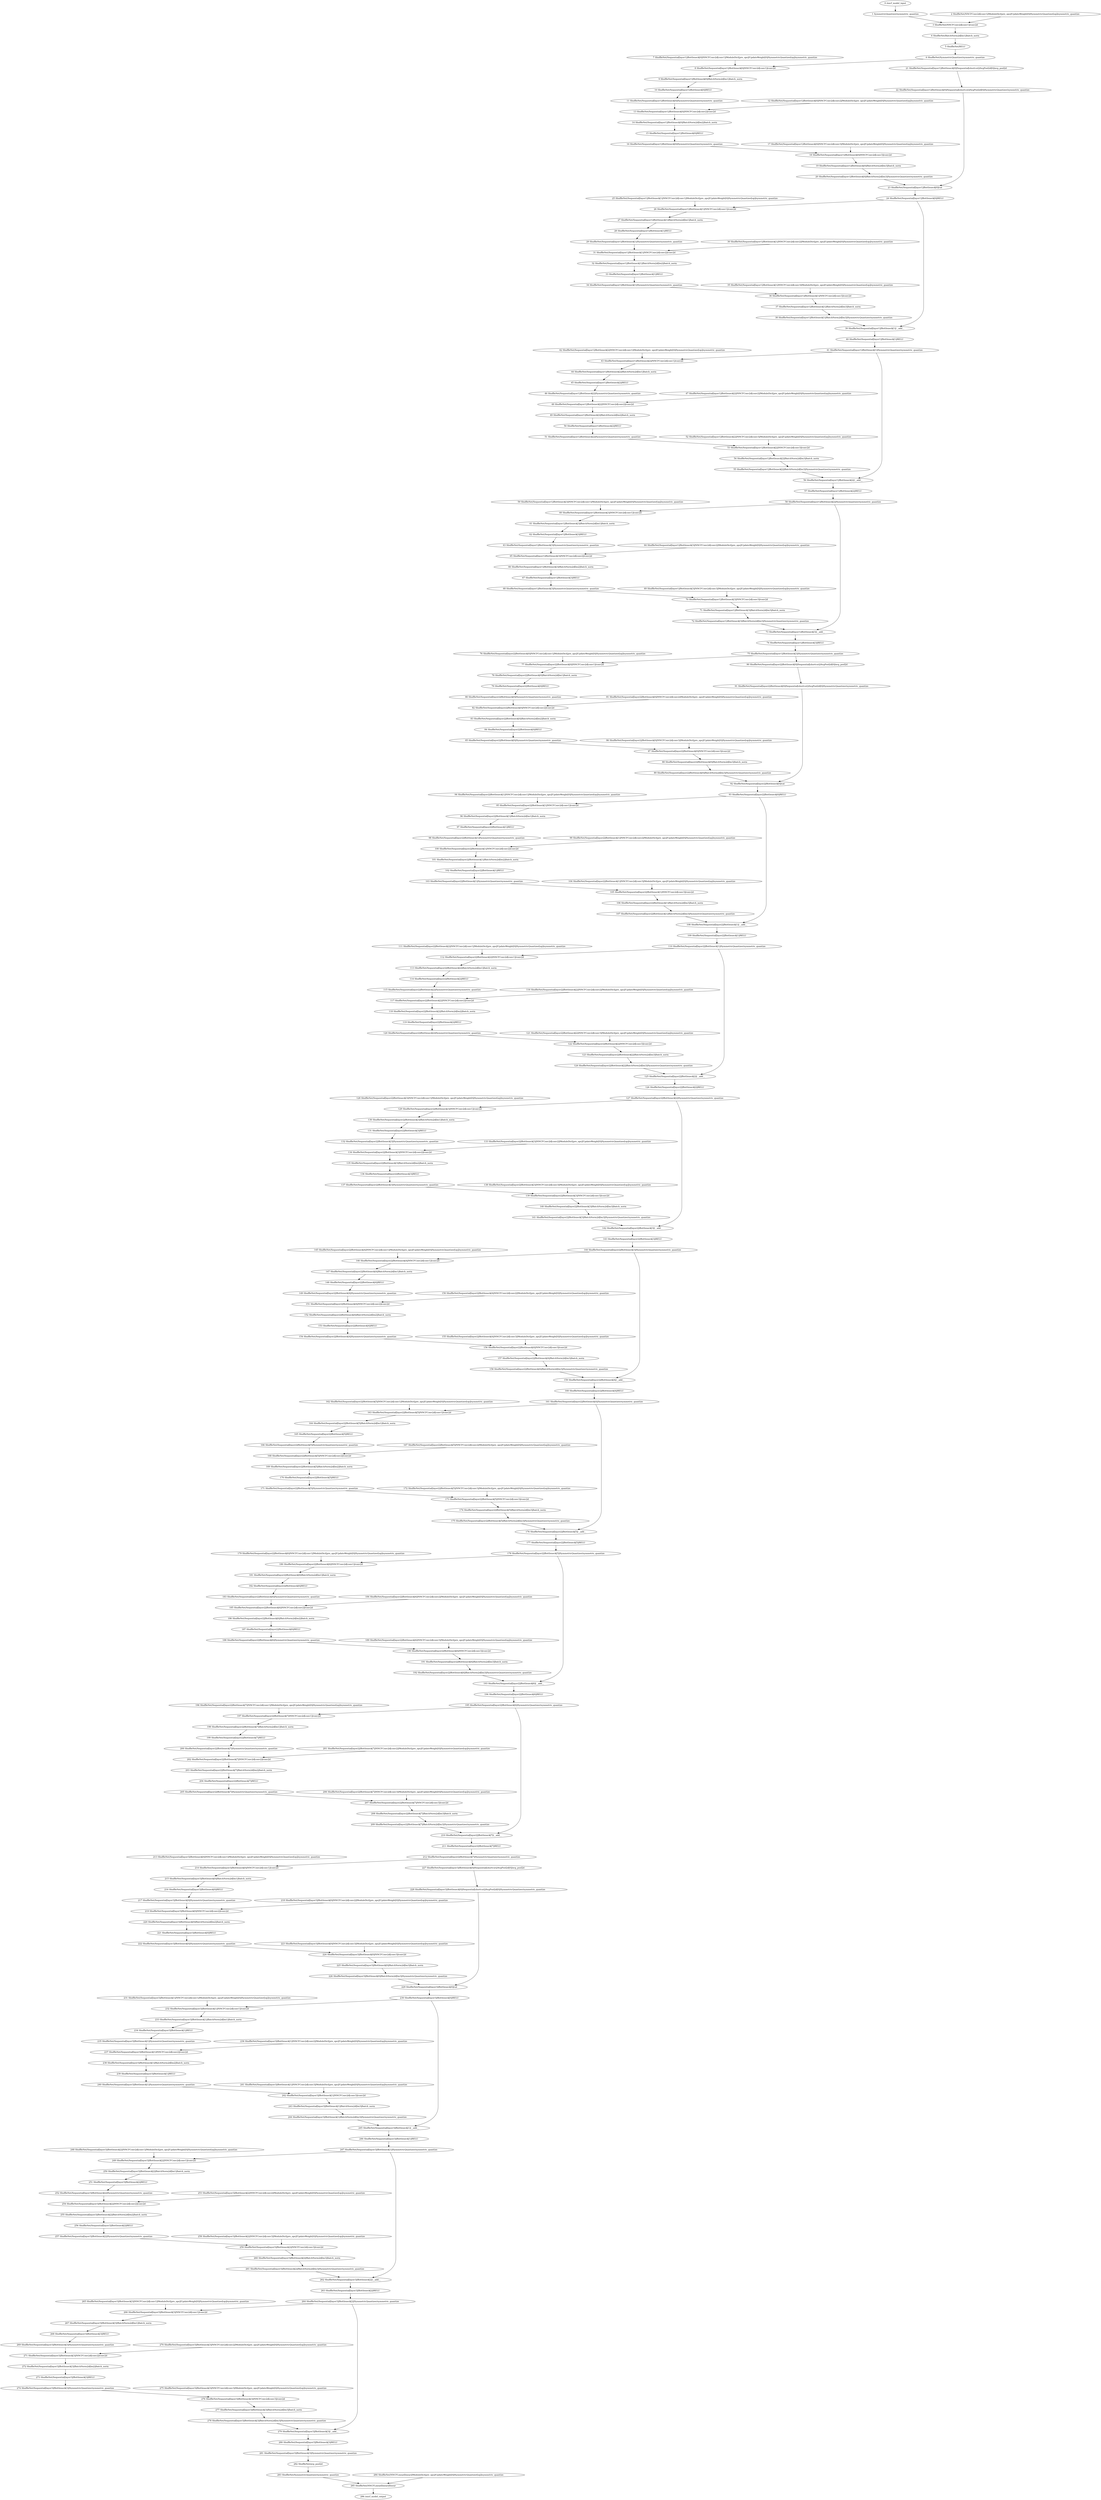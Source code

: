 strict digraph  {
"0 /nncf_model_input" [id=0, scope="", type=nncf_model_input];
"1 SymmetricQuantizer/symmetric_quantize" [id=1, scope=SymmetricQuantizer, type=symmetric_quantize];
"2 ShuffleNet/NNCFConv2d[conv1]/ModuleDict[pre_ops]/UpdateWeight[0]/SymmetricQuantizer[op]/symmetric_quantize" [id=2, scope="ShuffleNet/NNCFConv2d[conv1]/ModuleDict[pre_ops]/UpdateWeight[0]/SymmetricQuantizer[op]", type=symmetric_quantize];
"3 ShuffleNet/NNCFConv2d[conv1]/conv2d" [id=3, scope="ShuffleNet/NNCFConv2d[conv1]", type=conv2d];
"4 ShuffleNet/BatchNorm2d[bn1]/batch_norm" [id=4, scope="ShuffleNet/BatchNorm2d[bn1]", type=batch_norm];
"5 ShuffleNet/RELU" [id=5, scope=ShuffleNet, type=RELU];
"6 ShuffleNet/SymmetricQuantizer/symmetric_quantize" [id=6, scope="ShuffleNet/SymmetricQuantizer", type=symmetric_quantize];
"7 ShuffleNet/Sequential[layer1]/Bottleneck[0]/NNCFConv2d[conv1]/ModuleDict[pre_ops]/UpdateWeight[0]/SymmetricQuantizer[op]/symmetric_quantize" [id=7, scope="ShuffleNet/Sequential[layer1]/Bottleneck[0]/NNCFConv2d[conv1]/ModuleDict[pre_ops]/UpdateWeight[0]/SymmetricQuantizer[op]", type=symmetric_quantize];
"8 ShuffleNet/Sequential[layer1]/Bottleneck[0]/NNCFConv2d[conv1]/conv2d" [id=8, scope="ShuffleNet/Sequential[layer1]/Bottleneck[0]/NNCFConv2d[conv1]", type=conv2d];
"9 ShuffleNet/Sequential[layer1]/Bottleneck[0]/BatchNorm2d[bn1]/batch_norm" [id=9, scope="ShuffleNet/Sequential[layer1]/Bottleneck[0]/BatchNorm2d[bn1]", type=batch_norm];
"10 ShuffleNet/Sequential[layer1]/Bottleneck[0]/RELU" [id=10, scope="ShuffleNet/Sequential[layer1]/Bottleneck[0]", type=RELU];
"11 ShuffleNet/Sequential[layer1]/Bottleneck[0]/SymmetricQuantizer/symmetric_quantize" [id=11, scope="ShuffleNet/Sequential[layer1]/Bottleneck[0]/SymmetricQuantizer", type=symmetric_quantize];
"12 ShuffleNet/Sequential[layer1]/Bottleneck[0]/NNCFConv2d[conv2]/ModuleDict[pre_ops]/UpdateWeight[0]/SymmetricQuantizer[op]/symmetric_quantize" [id=12, scope="ShuffleNet/Sequential[layer1]/Bottleneck[0]/NNCFConv2d[conv2]/ModuleDict[pre_ops]/UpdateWeight[0]/SymmetricQuantizer[op]", type=symmetric_quantize];
"13 ShuffleNet/Sequential[layer1]/Bottleneck[0]/NNCFConv2d[conv2]/conv2d" [id=13, scope="ShuffleNet/Sequential[layer1]/Bottleneck[0]/NNCFConv2d[conv2]", type=conv2d];
"14 ShuffleNet/Sequential[layer1]/Bottleneck[0]/BatchNorm2d[bn2]/batch_norm" [id=14, scope="ShuffleNet/Sequential[layer1]/Bottleneck[0]/BatchNorm2d[bn2]", type=batch_norm];
"15 ShuffleNet/Sequential[layer1]/Bottleneck[0]/RELU" [id=15, scope="ShuffleNet/Sequential[layer1]/Bottleneck[0]", type=RELU];
"16 ShuffleNet/Sequential[layer1]/Bottleneck[0]/SymmetricQuantizer/symmetric_quantize" [id=16, scope="ShuffleNet/Sequential[layer1]/Bottleneck[0]/SymmetricQuantizer", type=symmetric_quantize];
"17 ShuffleNet/Sequential[layer1]/Bottleneck[0]/NNCFConv2d[conv3]/ModuleDict[pre_ops]/UpdateWeight[0]/SymmetricQuantizer[op]/symmetric_quantize" [id=17, scope="ShuffleNet/Sequential[layer1]/Bottleneck[0]/NNCFConv2d[conv3]/ModuleDict[pre_ops]/UpdateWeight[0]/SymmetricQuantizer[op]", type=symmetric_quantize];
"18 ShuffleNet/Sequential[layer1]/Bottleneck[0]/NNCFConv2d[conv3]/conv2d" [id=18, scope="ShuffleNet/Sequential[layer1]/Bottleneck[0]/NNCFConv2d[conv3]", type=conv2d];
"19 ShuffleNet/Sequential[layer1]/Bottleneck[0]/BatchNorm2d[bn3]/batch_norm" [id=19, scope="ShuffleNet/Sequential[layer1]/Bottleneck[0]/BatchNorm2d[bn3]", type=batch_norm];
"20 ShuffleNet/Sequential[layer1]/Bottleneck[0]/BatchNorm2d[bn3]/SymmetricQuantizer/symmetric_quantize" [id=20, scope="ShuffleNet/Sequential[layer1]/Bottleneck[0]/BatchNorm2d[bn3]/SymmetricQuantizer", type=symmetric_quantize];
"21 ShuffleNet/Sequential[layer1]/Bottleneck[0]/Sequential[shortcut]/AvgPool2d[0]/avg_pool2d" [id=21, scope="ShuffleNet/Sequential[layer1]/Bottleneck[0]/Sequential[shortcut]/AvgPool2d[0]", type=avg_pool2d];
"22 ShuffleNet/Sequential[layer1]/Bottleneck[0]/Sequential[shortcut]/AvgPool2d[0]/SymmetricQuantizer/symmetric_quantize" [id=22, scope="ShuffleNet/Sequential[layer1]/Bottleneck[0]/Sequential[shortcut]/AvgPool2d[0]/SymmetricQuantizer", type=symmetric_quantize];
"23 ShuffleNet/Sequential[layer1]/Bottleneck[0]/cat" [id=23, scope="ShuffleNet/Sequential[layer1]/Bottleneck[0]", type=cat];
"24 ShuffleNet/Sequential[layer1]/Bottleneck[0]/RELU" [id=24, scope="ShuffleNet/Sequential[layer1]/Bottleneck[0]", type=RELU];
"25 ShuffleNet/Sequential[layer1]/Bottleneck[1]/NNCFConv2d[conv1]/ModuleDict[pre_ops]/UpdateWeight[0]/SymmetricQuantizer[op]/symmetric_quantize" [id=25, scope="ShuffleNet/Sequential[layer1]/Bottleneck[1]/NNCFConv2d[conv1]/ModuleDict[pre_ops]/UpdateWeight[0]/SymmetricQuantizer[op]", type=symmetric_quantize];
"26 ShuffleNet/Sequential[layer1]/Bottleneck[1]/NNCFConv2d[conv1]/conv2d" [id=26, scope="ShuffleNet/Sequential[layer1]/Bottleneck[1]/NNCFConv2d[conv1]", type=conv2d];
"27 ShuffleNet/Sequential[layer1]/Bottleneck[1]/BatchNorm2d[bn1]/batch_norm" [id=27, scope="ShuffleNet/Sequential[layer1]/Bottleneck[1]/BatchNorm2d[bn1]", type=batch_norm];
"28 ShuffleNet/Sequential[layer1]/Bottleneck[1]/RELU" [id=28, scope="ShuffleNet/Sequential[layer1]/Bottleneck[1]", type=RELU];
"29 ShuffleNet/Sequential[layer1]/Bottleneck[1]/SymmetricQuantizer/symmetric_quantize" [id=29, scope="ShuffleNet/Sequential[layer1]/Bottleneck[1]/SymmetricQuantizer", type=symmetric_quantize];
"30 ShuffleNet/Sequential[layer1]/Bottleneck[1]/NNCFConv2d[conv2]/ModuleDict[pre_ops]/UpdateWeight[0]/SymmetricQuantizer[op]/symmetric_quantize" [id=30, scope="ShuffleNet/Sequential[layer1]/Bottleneck[1]/NNCFConv2d[conv2]/ModuleDict[pre_ops]/UpdateWeight[0]/SymmetricQuantizer[op]", type=symmetric_quantize];
"31 ShuffleNet/Sequential[layer1]/Bottleneck[1]/NNCFConv2d[conv2]/conv2d" [id=31, scope="ShuffleNet/Sequential[layer1]/Bottleneck[1]/NNCFConv2d[conv2]", type=conv2d];
"32 ShuffleNet/Sequential[layer1]/Bottleneck[1]/BatchNorm2d[bn2]/batch_norm" [id=32, scope="ShuffleNet/Sequential[layer1]/Bottleneck[1]/BatchNorm2d[bn2]", type=batch_norm];
"33 ShuffleNet/Sequential[layer1]/Bottleneck[1]/RELU" [id=33, scope="ShuffleNet/Sequential[layer1]/Bottleneck[1]", type=RELU];
"34 ShuffleNet/Sequential[layer1]/Bottleneck[1]/SymmetricQuantizer/symmetric_quantize" [id=34, scope="ShuffleNet/Sequential[layer1]/Bottleneck[1]/SymmetricQuantizer", type=symmetric_quantize];
"35 ShuffleNet/Sequential[layer1]/Bottleneck[1]/NNCFConv2d[conv3]/ModuleDict[pre_ops]/UpdateWeight[0]/SymmetricQuantizer[op]/symmetric_quantize" [id=35, scope="ShuffleNet/Sequential[layer1]/Bottleneck[1]/NNCFConv2d[conv3]/ModuleDict[pre_ops]/UpdateWeight[0]/SymmetricQuantizer[op]", type=symmetric_quantize];
"36 ShuffleNet/Sequential[layer1]/Bottleneck[1]/NNCFConv2d[conv3]/conv2d" [id=36, scope="ShuffleNet/Sequential[layer1]/Bottleneck[1]/NNCFConv2d[conv3]", type=conv2d];
"37 ShuffleNet/Sequential[layer1]/Bottleneck[1]/BatchNorm2d[bn3]/batch_norm" [id=37, scope="ShuffleNet/Sequential[layer1]/Bottleneck[1]/BatchNorm2d[bn3]", type=batch_norm];
"38 ShuffleNet/Sequential[layer1]/Bottleneck[1]/BatchNorm2d[bn3]/SymmetricQuantizer/symmetric_quantize" [id=38, scope="ShuffleNet/Sequential[layer1]/Bottleneck[1]/BatchNorm2d[bn3]/SymmetricQuantizer", type=symmetric_quantize];
"39 ShuffleNet/Sequential[layer1]/Bottleneck[1]/__add__" [id=39, scope="ShuffleNet/Sequential[layer1]/Bottleneck[1]", type=__add__];
"40 ShuffleNet/Sequential[layer1]/Bottleneck[1]/RELU" [id=40, scope="ShuffleNet/Sequential[layer1]/Bottleneck[1]", type=RELU];
"41 ShuffleNet/Sequential[layer1]/Bottleneck[1]/SymmetricQuantizer/symmetric_quantize" [id=41, scope="ShuffleNet/Sequential[layer1]/Bottleneck[1]/SymmetricQuantizer", type=symmetric_quantize];
"42 ShuffleNet/Sequential[layer1]/Bottleneck[2]/NNCFConv2d[conv1]/ModuleDict[pre_ops]/UpdateWeight[0]/SymmetricQuantizer[op]/symmetric_quantize" [id=42, scope="ShuffleNet/Sequential[layer1]/Bottleneck[2]/NNCFConv2d[conv1]/ModuleDict[pre_ops]/UpdateWeight[0]/SymmetricQuantizer[op]", type=symmetric_quantize];
"43 ShuffleNet/Sequential[layer1]/Bottleneck[2]/NNCFConv2d[conv1]/conv2d" [id=43, scope="ShuffleNet/Sequential[layer1]/Bottleneck[2]/NNCFConv2d[conv1]", type=conv2d];
"44 ShuffleNet/Sequential[layer1]/Bottleneck[2]/BatchNorm2d[bn1]/batch_norm" [id=44, scope="ShuffleNet/Sequential[layer1]/Bottleneck[2]/BatchNorm2d[bn1]", type=batch_norm];
"45 ShuffleNet/Sequential[layer1]/Bottleneck[2]/RELU" [id=45, scope="ShuffleNet/Sequential[layer1]/Bottleneck[2]", type=RELU];
"46 ShuffleNet/Sequential[layer1]/Bottleneck[2]/SymmetricQuantizer/symmetric_quantize" [id=46, scope="ShuffleNet/Sequential[layer1]/Bottleneck[2]/SymmetricQuantizer", type=symmetric_quantize];
"47 ShuffleNet/Sequential[layer1]/Bottleneck[2]/NNCFConv2d[conv2]/ModuleDict[pre_ops]/UpdateWeight[0]/SymmetricQuantizer[op]/symmetric_quantize" [id=47, scope="ShuffleNet/Sequential[layer1]/Bottleneck[2]/NNCFConv2d[conv2]/ModuleDict[pre_ops]/UpdateWeight[0]/SymmetricQuantizer[op]", type=symmetric_quantize];
"48 ShuffleNet/Sequential[layer1]/Bottleneck[2]/NNCFConv2d[conv2]/conv2d" [id=48, scope="ShuffleNet/Sequential[layer1]/Bottleneck[2]/NNCFConv2d[conv2]", type=conv2d];
"49 ShuffleNet/Sequential[layer1]/Bottleneck[2]/BatchNorm2d[bn2]/batch_norm" [id=49, scope="ShuffleNet/Sequential[layer1]/Bottleneck[2]/BatchNorm2d[bn2]", type=batch_norm];
"50 ShuffleNet/Sequential[layer1]/Bottleneck[2]/RELU" [id=50, scope="ShuffleNet/Sequential[layer1]/Bottleneck[2]", type=RELU];
"51 ShuffleNet/Sequential[layer1]/Bottleneck[2]/SymmetricQuantizer/symmetric_quantize" [id=51, scope="ShuffleNet/Sequential[layer1]/Bottleneck[2]/SymmetricQuantizer", type=symmetric_quantize];
"52 ShuffleNet/Sequential[layer1]/Bottleneck[2]/NNCFConv2d[conv3]/ModuleDict[pre_ops]/UpdateWeight[0]/SymmetricQuantizer[op]/symmetric_quantize" [id=52, scope="ShuffleNet/Sequential[layer1]/Bottleneck[2]/NNCFConv2d[conv3]/ModuleDict[pre_ops]/UpdateWeight[0]/SymmetricQuantizer[op]", type=symmetric_quantize];
"53 ShuffleNet/Sequential[layer1]/Bottleneck[2]/NNCFConv2d[conv3]/conv2d" [id=53, scope="ShuffleNet/Sequential[layer1]/Bottleneck[2]/NNCFConv2d[conv3]", type=conv2d];
"54 ShuffleNet/Sequential[layer1]/Bottleneck[2]/BatchNorm2d[bn3]/batch_norm" [id=54, scope="ShuffleNet/Sequential[layer1]/Bottleneck[2]/BatchNorm2d[bn3]", type=batch_norm];
"55 ShuffleNet/Sequential[layer1]/Bottleneck[2]/BatchNorm2d[bn3]/SymmetricQuantizer/symmetric_quantize" [id=55, scope="ShuffleNet/Sequential[layer1]/Bottleneck[2]/BatchNorm2d[bn3]/SymmetricQuantizer", type=symmetric_quantize];
"56 ShuffleNet/Sequential[layer1]/Bottleneck[2]/__add__" [id=56, scope="ShuffleNet/Sequential[layer1]/Bottleneck[2]", type=__add__];
"57 ShuffleNet/Sequential[layer1]/Bottleneck[2]/RELU" [id=57, scope="ShuffleNet/Sequential[layer1]/Bottleneck[2]", type=RELU];
"58 ShuffleNet/Sequential[layer1]/Bottleneck[2]/SymmetricQuantizer/symmetric_quantize" [id=58, scope="ShuffleNet/Sequential[layer1]/Bottleneck[2]/SymmetricQuantizer", type=symmetric_quantize];
"59 ShuffleNet/Sequential[layer1]/Bottleneck[3]/NNCFConv2d[conv1]/ModuleDict[pre_ops]/UpdateWeight[0]/SymmetricQuantizer[op]/symmetric_quantize" [id=59, scope="ShuffleNet/Sequential[layer1]/Bottleneck[3]/NNCFConv2d[conv1]/ModuleDict[pre_ops]/UpdateWeight[0]/SymmetricQuantizer[op]", type=symmetric_quantize];
"60 ShuffleNet/Sequential[layer1]/Bottleneck[3]/NNCFConv2d[conv1]/conv2d" [id=60, scope="ShuffleNet/Sequential[layer1]/Bottleneck[3]/NNCFConv2d[conv1]", type=conv2d];
"61 ShuffleNet/Sequential[layer1]/Bottleneck[3]/BatchNorm2d[bn1]/batch_norm" [id=61, scope="ShuffleNet/Sequential[layer1]/Bottleneck[3]/BatchNorm2d[bn1]", type=batch_norm];
"62 ShuffleNet/Sequential[layer1]/Bottleneck[3]/RELU" [id=62, scope="ShuffleNet/Sequential[layer1]/Bottleneck[3]", type=RELU];
"63 ShuffleNet/Sequential[layer1]/Bottleneck[3]/SymmetricQuantizer/symmetric_quantize" [id=63, scope="ShuffleNet/Sequential[layer1]/Bottleneck[3]/SymmetricQuantizer", type=symmetric_quantize];
"64 ShuffleNet/Sequential[layer1]/Bottleneck[3]/NNCFConv2d[conv2]/ModuleDict[pre_ops]/UpdateWeight[0]/SymmetricQuantizer[op]/symmetric_quantize" [id=64, scope="ShuffleNet/Sequential[layer1]/Bottleneck[3]/NNCFConv2d[conv2]/ModuleDict[pre_ops]/UpdateWeight[0]/SymmetricQuantizer[op]", type=symmetric_quantize];
"65 ShuffleNet/Sequential[layer1]/Bottleneck[3]/NNCFConv2d[conv2]/conv2d" [id=65, scope="ShuffleNet/Sequential[layer1]/Bottleneck[3]/NNCFConv2d[conv2]", type=conv2d];
"66 ShuffleNet/Sequential[layer1]/Bottleneck[3]/BatchNorm2d[bn2]/batch_norm" [id=66, scope="ShuffleNet/Sequential[layer1]/Bottleneck[3]/BatchNorm2d[bn2]", type=batch_norm];
"67 ShuffleNet/Sequential[layer1]/Bottleneck[3]/RELU" [id=67, scope="ShuffleNet/Sequential[layer1]/Bottleneck[3]", type=RELU];
"68 ShuffleNet/Sequential[layer1]/Bottleneck[3]/SymmetricQuantizer/symmetric_quantize" [id=68, scope="ShuffleNet/Sequential[layer1]/Bottleneck[3]/SymmetricQuantizer", type=symmetric_quantize];
"69 ShuffleNet/Sequential[layer1]/Bottleneck[3]/NNCFConv2d[conv3]/ModuleDict[pre_ops]/UpdateWeight[0]/SymmetricQuantizer[op]/symmetric_quantize" [id=69, scope="ShuffleNet/Sequential[layer1]/Bottleneck[3]/NNCFConv2d[conv3]/ModuleDict[pre_ops]/UpdateWeight[0]/SymmetricQuantizer[op]", type=symmetric_quantize];
"70 ShuffleNet/Sequential[layer1]/Bottleneck[3]/NNCFConv2d[conv3]/conv2d" [id=70, scope="ShuffleNet/Sequential[layer1]/Bottleneck[3]/NNCFConv2d[conv3]", type=conv2d];
"71 ShuffleNet/Sequential[layer1]/Bottleneck[3]/BatchNorm2d[bn3]/batch_norm" [id=71, scope="ShuffleNet/Sequential[layer1]/Bottleneck[3]/BatchNorm2d[bn3]", type=batch_norm];
"72 ShuffleNet/Sequential[layer1]/Bottleneck[3]/BatchNorm2d[bn3]/SymmetricQuantizer/symmetric_quantize" [id=72, scope="ShuffleNet/Sequential[layer1]/Bottleneck[3]/BatchNorm2d[bn3]/SymmetricQuantizer", type=symmetric_quantize];
"73 ShuffleNet/Sequential[layer1]/Bottleneck[3]/__add__" [id=73, scope="ShuffleNet/Sequential[layer1]/Bottleneck[3]", type=__add__];
"74 ShuffleNet/Sequential[layer1]/Bottleneck[3]/RELU" [id=74, scope="ShuffleNet/Sequential[layer1]/Bottleneck[3]", type=RELU];
"75 ShuffleNet/Sequential[layer1]/Bottleneck[3]/SymmetricQuantizer/symmetric_quantize" [id=75, scope="ShuffleNet/Sequential[layer1]/Bottleneck[3]/SymmetricQuantizer", type=symmetric_quantize];
"76 ShuffleNet/Sequential[layer2]/Bottleneck[0]/NNCFConv2d[conv1]/ModuleDict[pre_ops]/UpdateWeight[0]/SymmetricQuantizer[op]/symmetric_quantize" [id=76, scope="ShuffleNet/Sequential[layer2]/Bottleneck[0]/NNCFConv2d[conv1]/ModuleDict[pre_ops]/UpdateWeight[0]/SymmetricQuantizer[op]", type=symmetric_quantize];
"77 ShuffleNet/Sequential[layer2]/Bottleneck[0]/NNCFConv2d[conv1]/conv2d" [id=77, scope="ShuffleNet/Sequential[layer2]/Bottleneck[0]/NNCFConv2d[conv1]", type=conv2d];
"78 ShuffleNet/Sequential[layer2]/Bottleneck[0]/BatchNorm2d[bn1]/batch_norm" [id=78, scope="ShuffleNet/Sequential[layer2]/Bottleneck[0]/BatchNorm2d[bn1]", type=batch_norm];
"79 ShuffleNet/Sequential[layer2]/Bottleneck[0]/RELU" [id=79, scope="ShuffleNet/Sequential[layer2]/Bottleneck[0]", type=RELU];
"80 ShuffleNet/Sequential[layer2]/Bottleneck[0]/SymmetricQuantizer/symmetric_quantize" [id=80, scope="ShuffleNet/Sequential[layer2]/Bottleneck[0]/SymmetricQuantizer", type=symmetric_quantize];
"81 ShuffleNet/Sequential[layer2]/Bottleneck[0]/NNCFConv2d[conv2]/ModuleDict[pre_ops]/UpdateWeight[0]/SymmetricQuantizer[op]/symmetric_quantize" [id=81, scope="ShuffleNet/Sequential[layer2]/Bottleneck[0]/NNCFConv2d[conv2]/ModuleDict[pre_ops]/UpdateWeight[0]/SymmetricQuantizer[op]", type=symmetric_quantize];
"82 ShuffleNet/Sequential[layer2]/Bottleneck[0]/NNCFConv2d[conv2]/conv2d" [id=82, scope="ShuffleNet/Sequential[layer2]/Bottleneck[0]/NNCFConv2d[conv2]", type=conv2d];
"83 ShuffleNet/Sequential[layer2]/Bottleneck[0]/BatchNorm2d[bn2]/batch_norm" [id=83, scope="ShuffleNet/Sequential[layer2]/Bottleneck[0]/BatchNorm2d[bn2]", type=batch_norm];
"84 ShuffleNet/Sequential[layer2]/Bottleneck[0]/RELU" [id=84, scope="ShuffleNet/Sequential[layer2]/Bottleneck[0]", type=RELU];
"85 ShuffleNet/Sequential[layer2]/Bottleneck[0]/SymmetricQuantizer/symmetric_quantize" [id=85, scope="ShuffleNet/Sequential[layer2]/Bottleneck[0]/SymmetricQuantizer", type=symmetric_quantize];
"86 ShuffleNet/Sequential[layer2]/Bottleneck[0]/NNCFConv2d[conv3]/ModuleDict[pre_ops]/UpdateWeight[0]/SymmetricQuantizer[op]/symmetric_quantize" [id=86, scope="ShuffleNet/Sequential[layer2]/Bottleneck[0]/NNCFConv2d[conv3]/ModuleDict[pre_ops]/UpdateWeight[0]/SymmetricQuantizer[op]", type=symmetric_quantize];
"87 ShuffleNet/Sequential[layer2]/Bottleneck[0]/NNCFConv2d[conv3]/conv2d" [id=87, scope="ShuffleNet/Sequential[layer2]/Bottleneck[0]/NNCFConv2d[conv3]", type=conv2d];
"88 ShuffleNet/Sequential[layer2]/Bottleneck[0]/BatchNorm2d[bn3]/batch_norm" [id=88, scope="ShuffleNet/Sequential[layer2]/Bottleneck[0]/BatchNorm2d[bn3]", type=batch_norm];
"89 ShuffleNet/Sequential[layer2]/Bottleneck[0]/BatchNorm2d[bn3]/SymmetricQuantizer/symmetric_quantize" [id=89, scope="ShuffleNet/Sequential[layer2]/Bottleneck[0]/BatchNorm2d[bn3]/SymmetricQuantizer", type=symmetric_quantize];
"90 ShuffleNet/Sequential[layer2]/Bottleneck[0]/Sequential[shortcut]/AvgPool2d[0]/avg_pool2d" [id=90, scope="ShuffleNet/Sequential[layer2]/Bottleneck[0]/Sequential[shortcut]/AvgPool2d[0]", type=avg_pool2d];
"91 ShuffleNet/Sequential[layer2]/Bottleneck[0]/Sequential[shortcut]/AvgPool2d[0]/SymmetricQuantizer/symmetric_quantize" [id=91, scope="ShuffleNet/Sequential[layer2]/Bottleneck[0]/Sequential[shortcut]/AvgPool2d[0]/SymmetricQuantizer", type=symmetric_quantize];
"92 ShuffleNet/Sequential[layer2]/Bottleneck[0]/cat" [id=92, scope="ShuffleNet/Sequential[layer2]/Bottleneck[0]", type=cat];
"93 ShuffleNet/Sequential[layer2]/Bottleneck[0]/RELU" [id=93, scope="ShuffleNet/Sequential[layer2]/Bottleneck[0]", type=RELU];
"94 ShuffleNet/Sequential[layer2]/Bottleneck[1]/NNCFConv2d[conv1]/ModuleDict[pre_ops]/UpdateWeight[0]/SymmetricQuantizer[op]/symmetric_quantize" [id=94, scope="ShuffleNet/Sequential[layer2]/Bottleneck[1]/NNCFConv2d[conv1]/ModuleDict[pre_ops]/UpdateWeight[0]/SymmetricQuantizer[op]", type=symmetric_quantize];
"95 ShuffleNet/Sequential[layer2]/Bottleneck[1]/NNCFConv2d[conv1]/conv2d" [id=95, scope="ShuffleNet/Sequential[layer2]/Bottleneck[1]/NNCFConv2d[conv1]", type=conv2d];
"96 ShuffleNet/Sequential[layer2]/Bottleneck[1]/BatchNorm2d[bn1]/batch_norm" [id=96, scope="ShuffleNet/Sequential[layer2]/Bottleneck[1]/BatchNorm2d[bn1]", type=batch_norm];
"97 ShuffleNet/Sequential[layer2]/Bottleneck[1]/RELU" [id=97, scope="ShuffleNet/Sequential[layer2]/Bottleneck[1]", type=RELU];
"98 ShuffleNet/Sequential[layer2]/Bottleneck[1]/SymmetricQuantizer/symmetric_quantize" [id=98, scope="ShuffleNet/Sequential[layer2]/Bottleneck[1]/SymmetricQuantizer", type=symmetric_quantize];
"99 ShuffleNet/Sequential[layer2]/Bottleneck[1]/NNCFConv2d[conv2]/ModuleDict[pre_ops]/UpdateWeight[0]/SymmetricQuantizer[op]/symmetric_quantize" [id=99, scope="ShuffleNet/Sequential[layer2]/Bottleneck[1]/NNCFConv2d[conv2]/ModuleDict[pre_ops]/UpdateWeight[0]/SymmetricQuantizer[op]", type=symmetric_quantize];
"100 ShuffleNet/Sequential[layer2]/Bottleneck[1]/NNCFConv2d[conv2]/conv2d" [id=100, scope="ShuffleNet/Sequential[layer2]/Bottleneck[1]/NNCFConv2d[conv2]", type=conv2d];
"101 ShuffleNet/Sequential[layer2]/Bottleneck[1]/BatchNorm2d[bn2]/batch_norm" [id=101, scope="ShuffleNet/Sequential[layer2]/Bottleneck[1]/BatchNorm2d[bn2]", type=batch_norm];
"102 ShuffleNet/Sequential[layer2]/Bottleneck[1]/RELU" [id=102, scope="ShuffleNet/Sequential[layer2]/Bottleneck[1]", type=RELU];
"103 ShuffleNet/Sequential[layer2]/Bottleneck[1]/SymmetricQuantizer/symmetric_quantize" [id=103, scope="ShuffleNet/Sequential[layer2]/Bottleneck[1]/SymmetricQuantizer", type=symmetric_quantize];
"104 ShuffleNet/Sequential[layer2]/Bottleneck[1]/NNCFConv2d[conv3]/ModuleDict[pre_ops]/UpdateWeight[0]/SymmetricQuantizer[op]/symmetric_quantize" [id=104, scope="ShuffleNet/Sequential[layer2]/Bottleneck[1]/NNCFConv2d[conv3]/ModuleDict[pre_ops]/UpdateWeight[0]/SymmetricQuantizer[op]", type=symmetric_quantize];
"105 ShuffleNet/Sequential[layer2]/Bottleneck[1]/NNCFConv2d[conv3]/conv2d" [id=105, scope="ShuffleNet/Sequential[layer2]/Bottleneck[1]/NNCFConv2d[conv3]", type=conv2d];
"106 ShuffleNet/Sequential[layer2]/Bottleneck[1]/BatchNorm2d[bn3]/batch_norm" [id=106, scope="ShuffleNet/Sequential[layer2]/Bottleneck[1]/BatchNorm2d[bn3]", type=batch_norm];
"107 ShuffleNet/Sequential[layer2]/Bottleneck[1]/BatchNorm2d[bn3]/SymmetricQuantizer/symmetric_quantize" [id=107, scope="ShuffleNet/Sequential[layer2]/Bottleneck[1]/BatchNorm2d[bn3]/SymmetricQuantizer", type=symmetric_quantize];
"108 ShuffleNet/Sequential[layer2]/Bottleneck[1]/__add__" [id=108, scope="ShuffleNet/Sequential[layer2]/Bottleneck[1]", type=__add__];
"109 ShuffleNet/Sequential[layer2]/Bottleneck[1]/RELU" [id=109, scope="ShuffleNet/Sequential[layer2]/Bottleneck[1]", type=RELU];
"110 ShuffleNet/Sequential[layer2]/Bottleneck[1]/SymmetricQuantizer/symmetric_quantize" [id=110, scope="ShuffleNet/Sequential[layer2]/Bottleneck[1]/SymmetricQuantizer", type=symmetric_quantize];
"111 ShuffleNet/Sequential[layer2]/Bottleneck[2]/NNCFConv2d[conv1]/ModuleDict[pre_ops]/UpdateWeight[0]/SymmetricQuantizer[op]/symmetric_quantize" [id=111, scope="ShuffleNet/Sequential[layer2]/Bottleneck[2]/NNCFConv2d[conv1]/ModuleDict[pre_ops]/UpdateWeight[0]/SymmetricQuantizer[op]", type=symmetric_quantize];
"112 ShuffleNet/Sequential[layer2]/Bottleneck[2]/NNCFConv2d[conv1]/conv2d" [id=112, scope="ShuffleNet/Sequential[layer2]/Bottleneck[2]/NNCFConv2d[conv1]", type=conv2d];
"113 ShuffleNet/Sequential[layer2]/Bottleneck[2]/BatchNorm2d[bn1]/batch_norm" [id=113, scope="ShuffleNet/Sequential[layer2]/Bottleneck[2]/BatchNorm2d[bn1]", type=batch_norm];
"114 ShuffleNet/Sequential[layer2]/Bottleneck[2]/RELU" [id=114, scope="ShuffleNet/Sequential[layer2]/Bottleneck[2]", type=RELU];
"115 ShuffleNet/Sequential[layer2]/Bottleneck[2]/SymmetricQuantizer/symmetric_quantize" [id=115, scope="ShuffleNet/Sequential[layer2]/Bottleneck[2]/SymmetricQuantizer", type=symmetric_quantize];
"116 ShuffleNet/Sequential[layer2]/Bottleneck[2]/NNCFConv2d[conv2]/ModuleDict[pre_ops]/UpdateWeight[0]/SymmetricQuantizer[op]/symmetric_quantize" [id=116, scope="ShuffleNet/Sequential[layer2]/Bottleneck[2]/NNCFConv2d[conv2]/ModuleDict[pre_ops]/UpdateWeight[0]/SymmetricQuantizer[op]", type=symmetric_quantize];
"117 ShuffleNet/Sequential[layer2]/Bottleneck[2]/NNCFConv2d[conv2]/conv2d" [id=117, scope="ShuffleNet/Sequential[layer2]/Bottleneck[2]/NNCFConv2d[conv2]", type=conv2d];
"118 ShuffleNet/Sequential[layer2]/Bottleneck[2]/BatchNorm2d[bn2]/batch_norm" [id=118, scope="ShuffleNet/Sequential[layer2]/Bottleneck[2]/BatchNorm2d[bn2]", type=batch_norm];
"119 ShuffleNet/Sequential[layer2]/Bottleneck[2]/RELU" [id=119, scope="ShuffleNet/Sequential[layer2]/Bottleneck[2]", type=RELU];
"120 ShuffleNet/Sequential[layer2]/Bottleneck[2]/SymmetricQuantizer/symmetric_quantize" [id=120, scope="ShuffleNet/Sequential[layer2]/Bottleneck[2]/SymmetricQuantizer", type=symmetric_quantize];
"121 ShuffleNet/Sequential[layer2]/Bottleneck[2]/NNCFConv2d[conv3]/ModuleDict[pre_ops]/UpdateWeight[0]/SymmetricQuantizer[op]/symmetric_quantize" [id=121, scope="ShuffleNet/Sequential[layer2]/Bottleneck[2]/NNCFConv2d[conv3]/ModuleDict[pre_ops]/UpdateWeight[0]/SymmetricQuantizer[op]", type=symmetric_quantize];
"122 ShuffleNet/Sequential[layer2]/Bottleneck[2]/NNCFConv2d[conv3]/conv2d" [id=122, scope="ShuffleNet/Sequential[layer2]/Bottleneck[2]/NNCFConv2d[conv3]", type=conv2d];
"123 ShuffleNet/Sequential[layer2]/Bottleneck[2]/BatchNorm2d[bn3]/batch_norm" [id=123, scope="ShuffleNet/Sequential[layer2]/Bottleneck[2]/BatchNorm2d[bn3]", type=batch_norm];
"124 ShuffleNet/Sequential[layer2]/Bottleneck[2]/BatchNorm2d[bn3]/SymmetricQuantizer/symmetric_quantize" [id=124, scope="ShuffleNet/Sequential[layer2]/Bottleneck[2]/BatchNorm2d[bn3]/SymmetricQuantizer", type=symmetric_quantize];
"125 ShuffleNet/Sequential[layer2]/Bottleneck[2]/__add__" [id=125, scope="ShuffleNet/Sequential[layer2]/Bottleneck[2]", type=__add__];
"126 ShuffleNet/Sequential[layer2]/Bottleneck[2]/RELU" [id=126, scope="ShuffleNet/Sequential[layer2]/Bottleneck[2]", type=RELU];
"127 ShuffleNet/Sequential[layer2]/Bottleneck[2]/SymmetricQuantizer/symmetric_quantize" [id=127, scope="ShuffleNet/Sequential[layer2]/Bottleneck[2]/SymmetricQuantizer", type=symmetric_quantize];
"128 ShuffleNet/Sequential[layer2]/Bottleneck[3]/NNCFConv2d[conv1]/ModuleDict[pre_ops]/UpdateWeight[0]/SymmetricQuantizer[op]/symmetric_quantize" [id=128, scope="ShuffleNet/Sequential[layer2]/Bottleneck[3]/NNCFConv2d[conv1]/ModuleDict[pre_ops]/UpdateWeight[0]/SymmetricQuantizer[op]", type=symmetric_quantize];
"129 ShuffleNet/Sequential[layer2]/Bottleneck[3]/NNCFConv2d[conv1]/conv2d" [id=129, scope="ShuffleNet/Sequential[layer2]/Bottleneck[3]/NNCFConv2d[conv1]", type=conv2d];
"130 ShuffleNet/Sequential[layer2]/Bottleneck[3]/BatchNorm2d[bn1]/batch_norm" [id=130, scope="ShuffleNet/Sequential[layer2]/Bottleneck[3]/BatchNorm2d[bn1]", type=batch_norm];
"131 ShuffleNet/Sequential[layer2]/Bottleneck[3]/RELU" [id=131, scope="ShuffleNet/Sequential[layer2]/Bottleneck[3]", type=RELU];
"132 ShuffleNet/Sequential[layer2]/Bottleneck[3]/SymmetricQuantizer/symmetric_quantize" [id=132, scope="ShuffleNet/Sequential[layer2]/Bottleneck[3]/SymmetricQuantizer", type=symmetric_quantize];
"133 ShuffleNet/Sequential[layer2]/Bottleneck[3]/NNCFConv2d[conv2]/ModuleDict[pre_ops]/UpdateWeight[0]/SymmetricQuantizer[op]/symmetric_quantize" [id=133, scope="ShuffleNet/Sequential[layer2]/Bottleneck[3]/NNCFConv2d[conv2]/ModuleDict[pre_ops]/UpdateWeight[0]/SymmetricQuantizer[op]", type=symmetric_quantize];
"134 ShuffleNet/Sequential[layer2]/Bottleneck[3]/NNCFConv2d[conv2]/conv2d" [id=134, scope="ShuffleNet/Sequential[layer2]/Bottleneck[3]/NNCFConv2d[conv2]", type=conv2d];
"135 ShuffleNet/Sequential[layer2]/Bottleneck[3]/BatchNorm2d[bn2]/batch_norm" [id=135, scope="ShuffleNet/Sequential[layer2]/Bottleneck[3]/BatchNorm2d[bn2]", type=batch_norm];
"136 ShuffleNet/Sequential[layer2]/Bottleneck[3]/RELU" [id=136, scope="ShuffleNet/Sequential[layer2]/Bottleneck[3]", type=RELU];
"137 ShuffleNet/Sequential[layer2]/Bottleneck[3]/SymmetricQuantizer/symmetric_quantize" [id=137, scope="ShuffleNet/Sequential[layer2]/Bottleneck[3]/SymmetricQuantizer", type=symmetric_quantize];
"138 ShuffleNet/Sequential[layer2]/Bottleneck[3]/NNCFConv2d[conv3]/ModuleDict[pre_ops]/UpdateWeight[0]/SymmetricQuantizer[op]/symmetric_quantize" [id=138, scope="ShuffleNet/Sequential[layer2]/Bottleneck[3]/NNCFConv2d[conv3]/ModuleDict[pre_ops]/UpdateWeight[0]/SymmetricQuantizer[op]", type=symmetric_quantize];
"139 ShuffleNet/Sequential[layer2]/Bottleneck[3]/NNCFConv2d[conv3]/conv2d" [id=139, scope="ShuffleNet/Sequential[layer2]/Bottleneck[3]/NNCFConv2d[conv3]", type=conv2d];
"140 ShuffleNet/Sequential[layer2]/Bottleneck[3]/BatchNorm2d[bn3]/batch_norm" [id=140, scope="ShuffleNet/Sequential[layer2]/Bottleneck[3]/BatchNorm2d[bn3]", type=batch_norm];
"141 ShuffleNet/Sequential[layer2]/Bottleneck[3]/BatchNorm2d[bn3]/SymmetricQuantizer/symmetric_quantize" [id=141, scope="ShuffleNet/Sequential[layer2]/Bottleneck[3]/BatchNorm2d[bn3]/SymmetricQuantizer", type=symmetric_quantize];
"142 ShuffleNet/Sequential[layer2]/Bottleneck[3]/__add__" [id=142, scope="ShuffleNet/Sequential[layer2]/Bottleneck[3]", type=__add__];
"143 ShuffleNet/Sequential[layer2]/Bottleneck[3]/RELU" [id=143, scope="ShuffleNet/Sequential[layer2]/Bottleneck[3]", type=RELU];
"144 ShuffleNet/Sequential[layer2]/Bottleneck[3]/SymmetricQuantizer/symmetric_quantize" [id=144, scope="ShuffleNet/Sequential[layer2]/Bottleneck[3]/SymmetricQuantizer", type=symmetric_quantize];
"145 ShuffleNet/Sequential[layer2]/Bottleneck[4]/NNCFConv2d[conv1]/ModuleDict[pre_ops]/UpdateWeight[0]/SymmetricQuantizer[op]/symmetric_quantize" [id=145, scope="ShuffleNet/Sequential[layer2]/Bottleneck[4]/NNCFConv2d[conv1]/ModuleDict[pre_ops]/UpdateWeight[0]/SymmetricQuantizer[op]", type=symmetric_quantize];
"146 ShuffleNet/Sequential[layer2]/Bottleneck[4]/NNCFConv2d[conv1]/conv2d" [id=146, scope="ShuffleNet/Sequential[layer2]/Bottleneck[4]/NNCFConv2d[conv1]", type=conv2d];
"147 ShuffleNet/Sequential[layer2]/Bottleneck[4]/BatchNorm2d[bn1]/batch_norm" [id=147, scope="ShuffleNet/Sequential[layer2]/Bottleneck[4]/BatchNorm2d[bn1]", type=batch_norm];
"148 ShuffleNet/Sequential[layer2]/Bottleneck[4]/RELU" [id=148, scope="ShuffleNet/Sequential[layer2]/Bottleneck[4]", type=RELU];
"149 ShuffleNet/Sequential[layer2]/Bottleneck[4]/SymmetricQuantizer/symmetric_quantize" [id=149, scope="ShuffleNet/Sequential[layer2]/Bottleneck[4]/SymmetricQuantizer", type=symmetric_quantize];
"150 ShuffleNet/Sequential[layer2]/Bottleneck[4]/NNCFConv2d[conv2]/ModuleDict[pre_ops]/UpdateWeight[0]/SymmetricQuantizer[op]/symmetric_quantize" [id=150, scope="ShuffleNet/Sequential[layer2]/Bottleneck[4]/NNCFConv2d[conv2]/ModuleDict[pre_ops]/UpdateWeight[0]/SymmetricQuantizer[op]", type=symmetric_quantize];
"151 ShuffleNet/Sequential[layer2]/Bottleneck[4]/NNCFConv2d[conv2]/conv2d" [id=151, scope="ShuffleNet/Sequential[layer2]/Bottleneck[4]/NNCFConv2d[conv2]", type=conv2d];
"152 ShuffleNet/Sequential[layer2]/Bottleneck[4]/BatchNorm2d[bn2]/batch_norm" [id=152, scope="ShuffleNet/Sequential[layer2]/Bottleneck[4]/BatchNorm2d[bn2]", type=batch_norm];
"153 ShuffleNet/Sequential[layer2]/Bottleneck[4]/RELU" [id=153, scope="ShuffleNet/Sequential[layer2]/Bottleneck[4]", type=RELU];
"154 ShuffleNet/Sequential[layer2]/Bottleneck[4]/SymmetricQuantizer/symmetric_quantize" [id=154, scope="ShuffleNet/Sequential[layer2]/Bottleneck[4]/SymmetricQuantizer", type=symmetric_quantize];
"155 ShuffleNet/Sequential[layer2]/Bottleneck[4]/NNCFConv2d[conv3]/ModuleDict[pre_ops]/UpdateWeight[0]/SymmetricQuantizer[op]/symmetric_quantize" [id=155, scope="ShuffleNet/Sequential[layer2]/Bottleneck[4]/NNCFConv2d[conv3]/ModuleDict[pre_ops]/UpdateWeight[0]/SymmetricQuantizer[op]", type=symmetric_quantize];
"156 ShuffleNet/Sequential[layer2]/Bottleneck[4]/NNCFConv2d[conv3]/conv2d" [id=156, scope="ShuffleNet/Sequential[layer2]/Bottleneck[4]/NNCFConv2d[conv3]", type=conv2d];
"157 ShuffleNet/Sequential[layer2]/Bottleneck[4]/BatchNorm2d[bn3]/batch_norm" [id=157, scope="ShuffleNet/Sequential[layer2]/Bottleneck[4]/BatchNorm2d[bn3]", type=batch_norm];
"158 ShuffleNet/Sequential[layer2]/Bottleneck[4]/BatchNorm2d[bn3]/SymmetricQuantizer/symmetric_quantize" [id=158, scope="ShuffleNet/Sequential[layer2]/Bottleneck[4]/BatchNorm2d[bn3]/SymmetricQuantizer", type=symmetric_quantize];
"159 ShuffleNet/Sequential[layer2]/Bottleneck[4]/__add__" [id=159, scope="ShuffleNet/Sequential[layer2]/Bottleneck[4]", type=__add__];
"160 ShuffleNet/Sequential[layer2]/Bottleneck[4]/RELU" [id=160, scope="ShuffleNet/Sequential[layer2]/Bottleneck[4]", type=RELU];
"161 ShuffleNet/Sequential[layer2]/Bottleneck[4]/SymmetricQuantizer/symmetric_quantize" [id=161, scope="ShuffleNet/Sequential[layer2]/Bottleneck[4]/SymmetricQuantizer", type=symmetric_quantize];
"162 ShuffleNet/Sequential[layer2]/Bottleneck[5]/NNCFConv2d[conv1]/ModuleDict[pre_ops]/UpdateWeight[0]/SymmetricQuantizer[op]/symmetric_quantize" [id=162, scope="ShuffleNet/Sequential[layer2]/Bottleneck[5]/NNCFConv2d[conv1]/ModuleDict[pre_ops]/UpdateWeight[0]/SymmetricQuantizer[op]", type=symmetric_quantize];
"163 ShuffleNet/Sequential[layer2]/Bottleneck[5]/NNCFConv2d[conv1]/conv2d" [id=163, scope="ShuffleNet/Sequential[layer2]/Bottleneck[5]/NNCFConv2d[conv1]", type=conv2d];
"164 ShuffleNet/Sequential[layer2]/Bottleneck[5]/BatchNorm2d[bn1]/batch_norm" [id=164, scope="ShuffleNet/Sequential[layer2]/Bottleneck[5]/BatchNorm2d[bn1]", type=batch_norm];
"165 ShuffleNet/Sequential[layer2]/Bottleneck[5]/RELU" [id=165, scope="ShuffleNet/Sequential[layer2]/Bottleneck[5]", type=RELU];
"166 ShuffleNet/Sequential[layer2]/Bottleneck[5]/SymmetricQuantizer/symmetric_quantize" [id=166, scope="ShuffleNet/Sequential[layer2]/Bottleneck[5]/SymmetricQuantizer", type=symmetric_quantize];
"167 ShuffleNet/Sequential[layer2]/Bottleneck[5]/NNCFConv2d[conv2]/ModuleDict[pre_ops]/UpdateWeight[0]/SymmetricQuantizer[op]/symmetric_quantize" [id=167, scope="ShuffleNet/Sequential[layer2]/Bottleneck[5]/NNCFConv2d[conv2]/ModuleDict[pre_ops]/UpdateWeight[0]/SymmetricQuantizer[op]", type=symmetric_quantize];
"168 ShuffleNet/Sequential[layer2]/Bottleneck[5]/NNCFConv2d[conv2]/conv2d" [id=168, scope="ShuffleNet/Sequential[layer2]/Bottleneck[5]/NNCFConv2d[conv2]", type=conv2d];
"169 ShuffleNet/Sequential[layer2]/Bottleneck[5]/BatchNorm2d[bn2]/batch_norm" [id=169, scope="ShuffleNet/Sequential[layer2]/Bottleneck[5]/BatchNorm2d[bn2]", type=batch_norm];
"170 ShuffleNet/Sequential[layer2]/Bottleneck[5]/RELU" [id=170, scope="ShuffleNet/Sequential[layer2]/Bottleneck[5]", type=RELU];
"171 ShuffleNet/Sequential[layer2]/Bottleneck[5]/SymmetricQuantizer/symmetric_quantize" [id=171, scope="ShuffleNet/Sequential[layer2]/Bottleneck[5]/SymmetricQuantizer", type=symmetric_quantize];
"172 ShuffleNet/Sequential[layer2]/Bottleneck[5]/NNCFConv2d[conv3]/ModuleDict[pre_ops]/UpdateWeight[0]/SymmetricQuantizer[op]/symmetric_quantize" [id=172, scope="ShuffleNet/Sequential[layer2]/Bottleneck[5]/NNCFConv2d[conv3]/ModuleDict[pre_ops]/UpdateWeight[0]/SymmetricQuantizer[op]", type=symmetric_quantize];
"173 ShuffleNet/Sequential[layer2]/Bottleneck[5]/NNCFConv2d[conv3]/conv2d" [id=173, scope="ShuffleNet/Sequential[layer2]/Bottleneck[5]/NNCFConv2d[conv3]", type=conv2d];
"174 ShuffleNet/Sequential[layer2]/Bottleneck[5]/BatchNorm2d[bn3]/batch_norm" [id=174, scope="ShuffleNet/Sequential[layer2]/Bottleneck[5]/BatchNorm2d[bn3]", type=batch_norm];
"175 ShuffleNet/Sequential[layer2]/Bottleneck[5]/BatchNorm2d[bn3]/SymmetricQuantizer/symmetric_quantize" [id=175, scope="ShuffleNet/Sequential[layer2]/Bottleneck[5]/BatchNorm2d[bn3]/SymmetricQuantizer", type=symmetric_quantize];
"176 ShuffleNet/Sequential[layer2]/Bottleneck[5]/__add__" [id=176, scope="ShuffleNet/Sequential[layer2]/Bottleneck[5]", type=__add__];
"177 ShuffleNet/Sequential[layer2]/Bottleneck[5]/RELU" [id=177, scope="ShuffleNet/Sequential[layer2]/Bottleneck[5]", type=RELU];
"178 ShuffleNet/Sequential[layer2]/Bottleneck[5]/SymmetricQuantizer/symmetric_quantize" [id=178, scope="ShuffleNet/Sequential[layer2]/Bottleneck[5]/SymmetricQuantizer", type=symmetric_quantize];
"179 ShuffleNet/Sequential[layer2]/Bottleneck[6]/NNCFConv2d[conv1]/ModuleDict[pre_ops]/UpdateWeight[0]/SymmetricQuantizer[op]/symmetric_quantize" [id=179, scope="ShuffleNet/Sequential[layer2]/Bottleneck[6]/NNCFConv2d[conv1]/ModuleDict[pre_ops]/UpdateWeight[0]/SymmetricQuantizer[op]", type=symmetric_quantize];
"180 ShuffleNet/Sequential[layer2]/Bottleneck[6]/NNCFConv2d[conv1]/conv2d" [id=180, scope="ShuffleNet/Sequential[layer2]/Bottleneck[6]/NNCFConv2d[conv1]", type=conv2d];
"181 ShuffleNet/Sequential[layer2]/Bottleneck[6]/BatchNorm2d[bn1]/batch_norm" [id=181, scope="ShuffleNet/Sequential[layer2]/Bottleneck[6]/BatchNorm2d[bn1]", type=batch_norm];
"182 ShuffleNet/Sequential[layer2]/Bottleneck[6]/RELU" [id=182, scope="ShuffleNet/Sequential[layer2]/Bottleneck[6]", type=RELU];
"183 ShuffleNet/Sequential[layer2]/Bottleneck[6]/SymmetricQuantizer/symmetric_quantize" [id=183, scope="ShuffleNet/Sequential[layer2]/Bottleneck[6]/SymmetricQuantizer", type=symmetric_quantize];
"184 ShuffleNet/Sequential[layer2]/Bottleneck[6]/NNCFConv2d[conv2]/ModuleDict[pre_ops]/UpdateWeight[0]/SymmetricQuantizer[op]/symmetric_quantize" [id=184, scope="ShuffleNet/Sequential[layer2]/Bottleneck[6]/NNCFConv2d[conv2]/ModuleDict[pre_ops]/UpdateWeight[0]/SymmetricQuantizer[op]", type=symmetric_quantize];
"185 ShuffleNet/Sequential[layer2]/Bottleneck[6]/NNCFConv2d[conv2]/conv2d" [id=185, scope="ShuffleNet/Sequential[layer2]/Bottleneck[6]/NNCFConv2d[conv2]", type=conv2d];
"186 ShuffleNet/Sequential[layer2]/Bottleneck[6]/BatchNorm2d[bn2]/batch_norm" [id=186, scope="ShuffleNet/Sequential[layer2]/Bottleneck[6]/BatchNorm2d[bn2]", type=batch_norm];
"187 ShuffleNet/Sequential[layer2]/Bottleneck[6]/RELU" [id=187, scope="ShuffleNet/Sequential[layer2]/Bottleneck[6]", type=RELU];
"188 ShuffleNet/Sequential[layer2]/Bottleneck[6]/SymmetricQuantizer/symmetric_quantize" [id=188, scope="ShuffleNet/Sequential[layer2]/Bottleneck[6]/SymmetricQuantizer", type=symmetric_quantize];
"189 ShuffleNet/Sequential[layer2]/Bottleneck[6]/NNCFConv2d[conv3]/ModuleDict[pre_ops]/UpdateWeight[0]/SymmetricQuantizer[op]/symmetric_quantize" [id=189, scope="ShuffleNet/Sequential[layer2]/Bottleneck[6]/NNCFConv2d[conv3]/ModuleDict[pre_ops]/UpdateWeight[0]/SymmetricQuantizer[op]", type=symmetric_quantize];
"190 ShuffleNet/Sequential[layer2]/Bottleneck[6]/NNCFConv2d[conv3]/conv2d" [id=190, scope="ShuffleNet/Sequential[layer2]/Bottleneck[6]/NNCFConv2d[conv3]", type=conv2d];
"191 ShuffleNet/Sequential[layer2]/Bottleneck[6]/BatchNorm2d[bn3]/batch_norm" [id=191, scope="ShuffleNet/Sequential[layer2]/Bottleneck[6]/BatchNorm2d[bn3]", type=batch_norm];
"192 ShuffleNet/Sequential[layer2]/Bottleneck[6]/BatchNorm2d[bn3]/SymmetricQuantizer/symmetric_quantize" [id=192, scope="ShuffleNet/Sequential[layer2]/Bottleneck[6]/BatchNorm2d[bn3]/SymmetricQuantizer", type=symmetric_quantize];
"193 ShuffleNet/Sequential[layer2]/Bottleneck[6]/__add__" [id=193, scope="ShuffleNet/Sequential[layer2]/Bottleneck[6]", type=__add__];
"194 ShuffleNet/Sequential[layer2]/Bottleneck[6]/RELU" [id=194, scope="ShuffleNet/Sequential[layer2]/Bottleneck[6]", type=RELU];
"195 ShuffleNet/Sequential[layer2]/Bottleneck[6]/SymmetricQuantizer/symmetric_quantize" [id=195, scope="ShuffleNet/Sequential[layer2]/Bottleneck[6]/SymmetricQuantizer", type=symmetric_quantize];
"196 ShuffleNet/Sequential[layer2]/Bottleneck[7]/NNCFConv2d[conv1]/ModuleDict[pre_ops]/UpdateWeight[0]/SymmetricQuantizer[op]/symmetric_quantize" [id=196, scope="ShuffleNet/Sequential[layer2]/Bottleneck[7]/NNCFConv2d[conv1]/ModuleDict[pre_ops]/UpdateWeight[0]/SymmetricQuantizer[op]", type=symmetric_quantize];
"197 ShuffleNet/Sequential[layer2]/Bottleneck[7]/NNCFConv2d[conv1]/conv2d" [id=197, scope="ShuffleNet/Sequential[layer2]/Bottleneck[7]/NNCFConv2d[conv1]", type=conv2d];
"198 ShuffleNet/Sequential[layer2]/Bottleneck[7]/BatchNorm2d[bn1]/batch_norm" [id=198, scope="ShuffleNet/Sequential[layer2]/Bottleneck[7]/BatchNorm2d[bn1]", type=batch_norm];
"199 ShuffleNet/Sequential[layer2]/Bottleneck[7]/RELU" [id=199, scope="ShuffleNet/Sequential[layer2]/Bottleneck[7]", type=RELU];
"200 ShuffleNet/Sequential[layer2]/Bottleneck[7]/SymmetricQuantizer/symmetric_quantize" [id=200, scope="ShuffleNet/Sequential[layer2]/Bottleneck[7]/SymmetricQuantizer", type=symmetric_quantize];
"201 ShuffleNet/Sequential[layer2]/Bottleneck[7]/NNCFConv2d[conv2]/ModuleDict[pre_ops]/UpdateWeight[0]/SymmetricQuantizer[op]/symmetric_quantize" [id=201, scope="ShuffleNet/Sequential[layer2]/Bottleneck[7]/NNCFConv2d[conv2]/ModuleDict[pre_ops]/UpdateWeight[0]/SymmetricQuantizer[op]", type=symmetric_quantize];
"202 ShuffleNet/Sequential[layer2]/Bottleneck[7]/NNCFConv2d[conv2]/conv2d" [id=202, scope="ShuffleNet/Sequential[layer2]/Bottleneck[7]/NNCFConv2d[conv2]", type=conv2d];
"203 ShuffleNet/Sequential[layer2]/Bottleneck[7]/BatchNorm2d[bn2]/batch_norm" [id=203, scope="ShuffleNet/Sequential[layer2]/Bottleneck[7]/BatchNorm2d[bn2]", type=batch_norm];
"204 ShuffleNet/Sequential[layer2]/Bottleneck[7]/RELU" [id=204, scope="ShuffleNet/Sequential[layer2]/Bottleneck[7]", type=RELU];
"205 ShuffleNet/Sequential[layer2]/Bottleneck[7]/SymmetricQuantizer/symmetric_quantize" [id=205, scope="ShuffleNet/Sequential[layer2]/Bottleneck[7]/SymmetricQuantizer", type=symmetric_quantize];
"206 ShuffleNet/Sequential[layer2]/Bottleneck[7]/NNCFConv2d[conv3]/ModuleDict[pre_ops]/UpdateWeight[0]/SymmetricQuantizer[op]/symmetric_quantize" [id=206, scope="ShuffleNet/Sequential[layer2]/Bottleneck[7]/NNCFConv2d[conv3]/ModuleDict[pre_ops]/UpdateWeight[0]/SymmetricQuantizer[op]", type=symmetric_quantize];
"207 ShuffleNet/Sequential[layer2]/Bottleneck[7]/NNCFConv2d[conv3]/conv2d" [id=207, scope="ShuffleNet/Sequential[layer2]/Bottleneck[7]/NNCFConv2d[conv3]", type=conv2d];
"208 ShuffleNet/Sequential[layer2]/Bottleneck[7]/BatchNorm2d[bn3]/batch_norm" [id=208, scope="ShuffleNet/Sequential[layer2]/Bottleneck[7]/BatchNorm2d[bn3]", type=batch_norm];
"209 ShuffleNet/Sequential[layer2]/Bottleneck[7]/BatchNorm2d[bn3]/SymmetricQuantizer/symmetric_quantize" [id=209, scope="ShuffleNet/Sequential[layer2]/Bottleneck[7]/BatchNorm2d[bn3]/SymmetricQuantizer", type=symmetric_quantize];
"210 ShuffleNet/Sequential[layer2]/Bottleneck[7]/__add__" [id=210, scope="ShuffleNet/Sequential[layer2]/Bottleneck[7]", type=__add__];
"211 ShuffleNet/Sequential[layer2]/Bottleneck[7]/RELU" [id=211, scope="ShuffleNet/Sequential[layer2]/Bottleneck[7]", type=RELU];
"212 ShuffleNet/Sequential[layer2]/Bottleneck[7]/SymmetricQuantizer/symmetric_quantize" [id=212, scope="ShuffleNet/Sequential[layer2]/Bottleneck[7]/SymmetricQuantizer", type=symmetric_quantize];
"213 ShuffleNet/Sequential[layer3]/Bottleneck[0]/NNCFConv2d[conv1]/ModuleDict[pre_ops]/UpdateWeight[0]/SymmetricQuantizer[op]/symmetric_quantize" [id=213, scope="ShuffleNet/Sequential[layer3]/Bottleneck[0]/NNCFConv2d[conv1]/ModuleDict[pre_ops]/UpdateWeight[0]/SymmetricQuantizer[op]", type=symmetric_quantize];
"214 ShuffleNet/Sequential[layer3]/Bottleneck[0]/NNCFConv2d[conv1]/conv2d" [id=214, scope="ShuffleNet/Sequential[layer3]/Bottleneck[0]/NNCFConv2d[conv1]", type=conv2d];
"215 ShuffleNet/Sequential[layer3]/Bottleneck[0]/BatchNorm2d[bn1]/batch_norm" [id=215, scope="ShuffleNet/Sequential[layer3]/Bottleneck[0]/BatchNorm2d[bn1]", type=batch_norm];
"216 ShuffleNet/Sequential[layer3]/Bottleneck[0]/RELU" [id=216, scope="ShuffleNet/Sequential[layer3]/Bottleneck[0]", type=RELU];
"217 ShuffleNet/Sequential[layer3]/Bottleneck[0]/SymmetricQuantizer/symmetric_quantize" [id=217, scope="ShuffleNet/Sequential[layer3]/Bottleneck[0]/SymmetricQuantizer", type=symmetric_quantize];
"218 ShuffleNet/Sequential[layer3]/Bottleneck[0]/NNCFConv2d[conv2]/ModuleDict[pre_ops]/UpdateWeight[0]/SymmetricQuantizer[op]/symmetric_quantize" [id=218, scope="ShuffleNet/Sequential[layer3]/Bottleneck[0]/NNCFConv2d[conv2]/ModuleDict[pre_ops]/UpdateWeight[0]/SymmetricQuantizer[op]", type=symmetric_quantize];
"219 ShuffleNet/Sequential[layer3]/Bottleneck[0]/NNCFConv2d[conv2]/conv2d" [id=219, scope="ShuffleNet/Sequential[layer3]/Bottleneck[0]/NNCFConv2d[conv2]", type=conv2d];
"220 ShuffleNet/Sequential[layer3]/Bottleneck[0]/BatchNorm2d[bn2]/batch_norm" [id=220, scope="ShuffleNet/Sequential[layer3]/Bottleneck[0]/BatchNorm2d[bn2]", type=batch_norm];
"221 ShuffleNet/Sequential[layer3]/Bottleneck[0]/RELU" [id=221, scope="ShuffleNet/Sequential[layer3]/Bottleneck[0]", type=RELU];
"222 ShuffleNet/Sequential[layer3]/Bottleneck[0]/SymmetricQuantizer/symmetric_quantize" [id=222, scope="ShuffleNet/Sequential[layer3]/Bottleneck[0]/SymmetricQuantizer", type=symmetric_quantize];
"223 ShuffleNet/Sequential[layer3]/Bottleneck[0]/NNCFConv2d[conv3]/ModuleDict[pre_ops]/UpdateWeight[0]/SymmetricQuantizer[op]/symmetric_quantize" [id=223, scope="ShuffleNet/Sequential[layer3]/Bottleneck[0]/NNCFConv2d[conv3]/ModuleDict[pre_ops]/UpdateWeight[0]/SymmetricQuantizer[op]", type=symmetric_quantize];
"224 ShuffleNet/Sequential[layer3]/Bottleneck[0]/NNCFConv2d[conv3]/conv2d" [id=224, scope="ShuffleNet/Sequential[layer3]/Bottleneck[0]/NNCFConv2d[conv3]", type=conv2d];
"225 ShuffleNet/Sequential[layer3]/Bottleneck[0]/BatchNorm2d[bn3]/batch_norm" [id=225, scope="ShuffleNet/Sequential[layer3]/Bottleneck[0]/BatchNorm2d[bn3]", type=batch_norm];
"226 ShuffleNet/Sequential[layer3]/Bottleneck[0]/BatchNorm2d[bn3]/SymmetricQuantizer/symmetric_quantize" [id=226, scope="ShuffleNet/Sequential[layer3]/Bottleneck[0]/BatchNorm2d[bn3]/SymmetricQuantizer", type=symmetric_quantize];
"227 ShuffleNet/Sequential[layer3]/Bottleneck[0]/Sequential[shortcut]/AvgPool2d[0]/avg_pool2d" [id=227, scope="ShuffleNet/Sequential[layer3]/Bottleneck[0]/Sequential[shortcut]/AvgPool2d[0]", type=avg_pool2d];
"228 ShuffleNet/Sequential[layer3]/Bottleneck[0]/Sequential[shortcut]/AvgPool2d[0]/SymmetricQuantizer/symmetric_quantize" [id=228, scope="ShuffleNet/Sequential[layer3]/Bottleneck[0]/Sequential[shortcut]/AvgPool2d[0]/SymmetricQuantizer", type=symmetric_quantize];
"229 ShuffleNet/Sequential[layer3]/Bottleneck[0]/cat" [id=229, scope="ShuffleNet/Sequential[layer3]/Bottleneck[0]", type=cat];
"230 ShuffleNet/Sequential[layer3]/Bottleneck[0]/RELU" [id=230, scope="ShuffleNet/Sequential[layer3]/Bottleneck[0]", type=RELU];
"231 ShuffleNet/Sequential[layer3]/Bottleneck[1]/NNCFConv2d[conv1]/ModuleDict[pre_ops]/UpdateWeight[0]/SymmetricQuantizer[op]/symmetric_quantize" [id=231, scope="ShuffleNet/Sequential[layer3]/Bottleneck[1]/NNCFConv2d[conv1]/ModuleDict[pre_ops]/UpdateWeight[0]/SymmetricQuantizer[op]", type=symmetric_quantize];
"232 ShuffleNet/Sequential[layer3]/Bottleneck[1]/NNCFConv2d[conv1]/conv2d" [id=232, scope="ShuffleNet/Sequential[layer3]/Bottleneck[1]/NNCFConv2d[conv1]", type=conv2d];
"233 ShuffleNet/Sequential[layer3]/Bottleneck[1]/BatchNorm2d[bn1]/batch_norm" [id=233, scope="ShuffleNet/Sequential[layer3]/Bottleneck[1]/BatchNorm2d[bn1]", type=batch_norm];
"234 ShuffleNet/Sequential[layer3]/Bottleneck[1]/RELU" [id=234, scope="ShuffleNet/Sequential[layer3]/Bottleneck[1]", type=RELU];
"235 ShuffleNet/Sequential[layer3]/Bottleneck[1]/SymmetricQuantizer/symmetric_quantize" [id=235, scope="ShuffleNet/Sequential[layer3]/Bottleneck[1]/SymmetricQuantizer", type=symmetric_quantize];
"236 ShuffleNet/Sequential[layer3]/Bottleneck[1]/NNCFConv2d[conv2]/ModuleDict[pre_ops]/UpdateWeight[0]/SymmetricQuantizer[op]/symmetric_quantize" [id=236, scope="ShuffleNet/Sequential[layer3]/Bottleneck[1]/NNCFConv2d[conv2]/ModuleDict[pre_ops]/UpdateWeight[0]/SymmetricQuantizer[op]", type=symmetric_quantize];
"237 ShuffleNet/Sequential[layer3]/Bottleneck[1]/NNCFConv2d[conv2]/conv2d" [id=237, scope="ShuffleNet/Sequential[layer3]/Bottleneck[1]/NNCFConv2d[conv2]", type=conv2d];
"238 ShuffleNet/Sequential[layer3]/Bottleneck[1]/BatchNorm2d[bn2]/batch_norm" [id=238, scope="ShuffleNet/Sequential[layer3]/Bottleneck[1]/BatchNorm2d[bn2]", type=batch_norm];
"239 ShuffleNet/Sequential[layer3]/Bottleneck[1]/RELU" [id=239, scope="ShuffleNet/Sequential[layer3]/Bottleneck[1]", type=RELU];
"240 ShuffleNet/Sequential[layer3]/Bottleneck[1]/SymmetricQuantizer/symmetric_quantize" [id=240, scope="ShuffleNet/Sequential[layer3]/Bottleneck[1]/SymmetricQuantizer", type=symmetric_quantize];
"241 ShuffleNet/Sequential[layer3]/Bottleneck[1]/NNCFConv2d[conv3]/ModuleDict[pre_ops]/UpdateWeight[0]/SymmetricQuantizer[op]/symmetric_quantize" [id=241, scope="ShuffleNet/Sequential[layer3]/Bottleneck[1]/NNCFConv2d[conv3]/ModuleDict[pre_ops]/UpdateWeight[0]/SymmetricQuantizer[op]", type=symmetric_quantize];
"242 ShuffleNet/Sequential[layer3]/Bottleneck[1]/NNCFConv2d[conv3]/conv2d" [id=242, scope="ShuffleNet/Sequential[layer3]/Bottleneck[1]/NNCFConv2d[conv3]", type=conv2d];
"243 ShuffleNet/Sequential[layer3]/Bottleneck[1]/BatchNorm2d[bn3]/batch_norm" [id=243, scope="ShuffleNet/Sequential[layer3]/Bottleneck[1]/BatchNorm2d[bn3]", type=batch_norm];
"244 ShuffleNet/Sequential[layer3]/Bottleneck[1]/BatchNorm2d[bn3]/SymmetricQuantizer/symmetric_quantize" [id=244, scope="ShuffleNet/Sequential[layer3]/Bottleneck[1]/BatchNorm2d[bn3]/SymmetricQuantizer", type=symmetric_quantize];
"245 ShuffleNet/Sequential[layer3]/Bottleneck[1]/__add__" [id=245, scope="ShuffleNet/Sequential[layer3]/Bottleneck[1]", type=__add__];
"246 ShuffleNet/Sequential[layer3]/Bottleneck[1]/RELU" [id=246, scope="ShuffleNet/Sequential[layer3]/Bottleneck[1]", type=RELU];
"247 ShuffleNet/Sequential[layer3]/Bottleneck[1]/SymmetricQuantizer/symmetric_quantize" [id=247, scope="ShuffleNet/Sequential[layer3]/Bottleneck[1]/SymmetricQuantizer", type=symmetric_quantize];
"248 ShuffleNet/Sequential[layer3]/Bottleneck[2]/NNCFConv2d[conv1]/ModuleDict[pre_ops]/UpdateWeight[0]/SymmetricQuantizer[op]/symmetric_quantize" [id=248, scope="ShuffleNet/Sequential[layer3]/Bottleneck[2]/NNCFConv2d[conv1]/ModuleDict[pre_ops]/UpdateWeight[0]/SymmetricQuantizer[op]", type=symmetric_quantize];
"249 ShuffleNet/Sequential[layer3]/Bottleneck[2]/NNCFConv2d[conv1]/conv2d" [id=249, scope="ShuffleNet/Sequential[layer3]/Bottleneck[2]/NNCFConv2d[conv1]", type=conv2d];
"250 ShuffleNet/Sequential[layer3]/Bottleneck[2]/BatchNorm2d[bn1]/batch_norm" [id=250, scope="ShuffleNet/Sequential[layer3]/Bottleneck[2]/BatchNorm2d[bn1]", type=batch_norm];
"251 ShuffleNet/Sequential[layer3]/Bottleneck[2]/RELU" [id=251, scope="ShuffleNet/Sequential[layer3]/Bottleneck[2]", type=RELU];
"252 ShuffleNet/Sequential[layer3]/Bottleneck[2]/SymmetricQuantizer/symmetric_quantize" [id=252, scope="ShuffleNet/Sequential[layer3]/Bottleneck[2]/SymmetricQuantizer", type=symmetric_quantize];
"253 ShuffleNet/Sequential[layer3]/Bottleneck[2]/NNCFConv2d[conv2]/ModuleDict[pre_ops]/UpdateWeight[0]/SymmetricQuantizer[op]/symmetric_quantize" [id=253, scope="ShuffleNet/Sequential[layer3]/Bottleneck[2]/NNCFConv2d[conv2]/ModuleDict[pre_ops]/UpdateWeight[0]/SymmetricQuantizer[op]", type=symmetric_quantize];
"254 ShuffleNet/Sequential[layer3]/Bottleneck[2]/NNCFConv2d[conv2]/conv2d" [id=254, scope="ShuffleNet/Sequential[layer3]/Bottleneck[2]/NNCFConv2d[conv2]", type=conv2d];
"255 ShuffleNet/Sequential[layer3]/Bottleneck[2]/BatchNorm2d[bn2]/batch_norm" [id=255, scope="ShuffleNet/Sequential[layer3]/Bottleneck[2]/BatchNorm2d[bn2]", type=batch_norm];
"256 ShuffleNet/Sequential[layer3]/Bottleneck[2]/RELU" [id=256, scope="ShuffleNet/Sequential[layer3]/Bottleneck[2]", type=RELU];
"257 ShuffleNet/Sequential[layer3]/Bottleneck[2]/SymmetricQuantizer/symmetric_quantize" [id=257, scope="ShuffleNet/Sequential[layer3]/Bottleneck[2]/SymmetricQuantizer", type=symmetric_quantize];
"258 ShuffleNet/Sequential[layer3]/Bottleneck[2]/NNCFConv2d[conv3]/ModuleDict[pre_ops]/UpdateWeight[0]/SymmetricQuantizer[op]/symmetric_quantize" [id=258, scope="ShuffleNet/Sequential[layer3]/Bottleneck[2]/NNCFConv2d[conv3]/ModuleDict[pre_ops]/UpdateWeight[0]/SymmetricQuantizer[op]", type=symmetric_quantize];
"259 ShuffleNet/Sequential[layer3]/Bottleneck[2]/NNCFConv2d[conv3]/conv2d" [id=259, scope="ShuffleNet/Sequential[layer3]/Bottleneck[2]/NNCFConv2d[conv3]", type=conv2d];
"260 ShuffleNet/Sequential[layer3]/Bottleneck[2]/BatchNorm2d[bn3]/batch_norm" [id=260, scope="ShuffleNet/Sequential[layer3]/Bottleneck[2]/BatchNorm2d[bn3]", type=batch_norm];
"261 ShuffleNet/Sequential[layer3]/Bottleneck[2]/BatchNorm2d[bn3]/SymmetricQuantizer/symmetric_quantize" [id=261, scope="ShuffleNet/Sequential[layer3]/Bottleneck[2]/BatchNorm2d[bn3]/SymmetricQuantizer", type=symmetric_quantize];
"262 ShuffleNet/Sequential[layer3]/Bottleneck[2]/__add__" [id=262, scope="ShuffleNet/Sequential[layer3]/Bottleneck[2]", type=__add__];
"263 ShuffleNet/Sequential[layer3]/Bottleneck[2]/RELU" [id=263, scope="ShuffleNet/Sequential[layer3]/Bottleneck[2]", type=RELU];
"264 ShuffleNet/Sequential[layer3]/Bottleneck[2]/SymmetricQuantizer/symmetric_quantize" [id=264, scope="ShuffleNet/Sequential[layer3]/Bottleneck[2]/SymmetricQuantizer", type=symmetric_quantize];
"265 ShuffleNet/Sequential[layer3]/Bottleneck[3]/NNCFConv2d[conv1]/ModuleDict[pre_ops]/UpdateWeight[0]/SymmetricQuantizer[op]/symmetric_quantize" [id=265, scope="ShuffleNet/Sequential[layer3]/Bottleneck[3]/NNCFConv2d[conv1]/ModuleDict[pre_ops]/UpdateWeight[0]/SymmetricQuantizer[op]", type=symmetric_quantize];
"266 ShuffleNet/Sequential[layer3]/Bottleneck[3]/NNCFConv2d[conv1]/conv2d" [id=266, scope="ShuffleNet/Sequential[layer3]/Bottleneck[3]/NNCFConv2d[conv1]", type=conv2d];
"267 ShuffleNet/Sequential[layer3]/Bottleneck[3]/BatchNorm2d[bn1]/batch_norm" [id=267, scope="ShuffleNet/Sequential[layer3]/Bottleneck[3]/BatchNorm2d[bn1]", type=batch_norm];
"268 ShuffleNet/Sequential[layer3]/Bottleneck[3]/RELU" [id=268, scope="ShuffleNet/Sequential[layer3]/Bottleneck[3]", type=RELU];
"269 ShuffleNet/Sequential[layer3]/Bottleneck[3]/SymmetricQuantizer/symmetric_quantize" [id=269, scope="ShuffleNet/Sequential[layer3]/Bottleneck[3]/SymmetricQuantizer", type=symmetric_quantize];
"270 ShuffleNet/Sequential[layer3]/Bottleneck[3]/NNCFConv2d[conv2]/ModuleDict[pre_ops]/UpdateWeight[0]/SymmetricQuantizer[op]/symmetric_quantize" [id=270, scope="ShuffleNet/Sequential[layer3]/Bottleneck[3]/NNCFConv2d[conv2]/ModuleDict[pre_ops]/UpdateWeight[0]/SymmetricQuantizer[op]", type=symmetric_quantize];
"271 ShuffleNet/Sequential[layer3]/Bottleneck[3]/NNCFConv2d[conv2]/conv2d" [id=271, scope="ShuffleNet/Sequential[layer3]/Bottleneck[3]/NNCFConv2d[conv2]", type=conv2d];
"272 ShuffleNet/Sequential[layer3]/Bottleneck[3]/BatchNorm2d[bn2]/batch_norm" [id=272, scope="ShuffleNet/Sequential[layer3]/Bottleneck[3]/BatchNorm2d[bn2]", type=batch_norm];
"273 ShuffleNet/Sequential[layer3]/Bottleneck[3]/RELU" [id=273, scope="ShuffleNet/Sequential[layer3]/Bottleneck[3]", type=RELU];
"274 ShuffleNet/Sequential[layer3]/Bottleneck[3]/SymmetricQuantizer/symmetric_quantize" [id=274, scope="ShuffleNet/Sequential[layer3]/Bottleneck[3]/SymmetricQuantizer", type=symmetric_quantize];
"275 ShuffleNet/Sequential[layer3]/Bottleneck[3]/NNCFConv2d[conv3]/ModuleDict[pre_ops]/UpdateWeight[0]/SymmetricQuantizer[op]/symmetric_quantize" [id=275, scope="ShuffleNet/Sequential[layer3]/Bottleneck[3]/NNCFConv2d[conv3]/ModuleDict[pre_ops]/UpdateWeight[0]/SymmetricQuantizer[op]", type=symmetric_quantize];
"276 ShuffleNet/Sequential[layer3]/Bottleneck[3]/NNCFConv2d[conv3]/conv2d" [id=276, scope="ShuffleNet/Sequential[layer3]/Bottleneck[3]/NNCFConv2d[conv3]", type=conv2d];
"277 ShuffleNet/Sequential[layer3]/Bottleneck[3]/BatchNorm2d[bn3]/batch_norm" [id=277, scope="ShuffleNet/Sequential[layer3]/Bottleneck[3]/BatchNorm2d[bn3]", type=batch_norm];
"278 ShuffleNet/Sequential[layer3]/Bottleneck[3]/BatchNorm2d[bn3]/SymmetricQuantizer/symmetric_quantize" [id=278, scope="ShuffleNet/Sequential[layer3]/Bottleneck[3]/BatchNorm2d[bn3]/SymmetricQuantizer", type=symmetric_quantize];
"279 ShuffleNet/Sequential[layer3]/Bottleneck[3]/__add__" [id=279, scope="ShuffleNet/Sequential[layer3]/Bottleneck[3]", type=__add__];
"280 ShuffleNet/Sequential[layer3]/Bottleneck[3]/RELU" [id=280, scope="ShuffleNet/Sequential[layer3]/Bottleneck[3]", type=RELU];
"281 ShuffleNet/Sequential[layer3]/Bottleneck[3]/SymmetricQuantizer/symmetric_quantize" [id=281, scope="ShuffleNet/Sequential[layer3]/Bottleneck[3]/SymmetricQuantizer", type=symmetric_quantize];
"282 ShuffleNet/avg_pool2d" [id=282, scope=ShuffleNet, type=avg_pool2d];
"283 ShuffleNet/SymmetricQuantizer/symmetric_quantize" [id=283, scope="ShuffleNet/SymmetricQuantizer", type=symmetric_quantize];
"284 ShuffleNet/NNCFLinear[linear]/ModuleDict[pre_ops]/UpdateWeight[0]/SymmetricQuantizer[op]/symmetric_quantize" [id=284, scope="ShuffleNet/NNCFLinear[linear]/ModuleDict[pre_ops]/UpdateWeight[0]/SymmetricQuantizer[op]", type=symmetric_quantize];
"285 ShuffleNet/NNCFLinear[linear]/linear" [id=285, scope="ShuffleNet/NNCFLinear[linear]", type=linear];
"286 /nncf_model_output" [id=286, scope="", type=nncf_model_output];
"0 /nncf_model_input" -> "1 SymmetricQuantizer/symmetric_quantize";
"1 SymmetricQuantizer/symmetric_quantize" -> "3 ShuffleNet/NNCFConv2d[conv1]/conv2d";
"2 ShuffleNet/NNCFConv2d[conv1]/ModuleDict[pre_ops]/UpdateWeight[0]/SymmetricQuantizer[op]/symmetric_quantize" -> "3 ShuffleNet/NNCFConv2d[conv1]/conv2d";
"3 ShuffleNet/NNCFConv2d[conv1]/conv2d" -> "4 ShuffleNet/BatchNorm2d[bn1]/batch_norm";
"4 ShuffleNet/BatchNorm2d[bn1]/batch_norm" -> "5 ShuffleNet/RELU";
"5 ShuffleNet/RELU" -> "6 ShuffleNet/SymmetricQuantizer/symmetric_quantize";
"6 ShuffleNet/SymmetricQuantizer/symmetric_quantize" -> "8 ShuffleNet/Sequential[layer1]/Bottleneck[0]/NNCFConv2d[conv1]/conv2d";
"7 ShuffleNet/Sequential[layer1]/Bottleneck[0]/NNCFConv2d[conv1]/ModuleDict[pre_ops]/UpdateWeight[0]/SymmetricQuantizer[op]/symmetric_quantize" -> "8 ShuffleNet/Sequential[layer1]/Bottleneck[0]/NNCFConv2d[conv1]/conv2d";
"8 ShuffleNet/Sequential[layer1]/Bottleneck[0]/NNCFConv2d[conv1]/conv2d" -> "9 ShuffleNet/Sequential[layer1]/Bottleneck[0]/BatchNorm2d[bn1]/batch_norm";
"6 ShuffleNet/SymmetricQuantizer/symmetric_quantize" -> "21 ShuffleNet/Sequential[layer1]/Bottleneck[0]/Sequential[shortcut]/AvgPool2d[0]/avg_pool2d";
"9 ShuffleNet/Sequential[layer1]/Bottleneck[0]/BatchNorm2d[bn1]/batch_norm" -> "10 ShuffleNet/Sequential[layer1]/Bottleneck[0]/RELU";
"10 ShuffleNet/Sequential[layer1]/Bottleneck[0]/RELU" -> "11 ShuffleNet/Sequential[layer1]/Bottleneck[0]/SymmetricQuantizer/symmetric_quantize";
"11 ShuffleNet/Sequential[layer1]/Bottleneck[0]/SymmetricQuantizer/symmetric_quantize" -> "13 ShuffleNet/Sequential[layer1]/Bottleneck[0]/NNCFConv2d[conv2]/conv2d";
"12 ShuffleNet/Sequential[layer1]/Bottleneck[0]/NNCFConv2d[conv2]/ModuleDict[pre_ops]/UpdateWeight[0]/SymmetricQuantizer[op]/symmetric_quantize" -> "13 ShuffleNet/Sequential[layer1]/Bottleneck[0]/NNCFConv2d[conv2]/conv2d";
"13 ShuffleNet/Sequential[layer1]/Bottleneck[0]/NNCFConv2d[conv2]/conv2d" -> "14 ShuffleNet/Sequential[layer1]/Bottleneck[0]/BatchNorm2d[bn2]/batch_norm";
"14 ShuffleNet/Sequential[layer1]/Bottleneck[0]/BatchNorm2d[bn2]/batch_norm" -> "15 ShuffleNet/Sequential[layer1]/Bottleneck[0]/RELU";
"15 ShuffleNet/Sequential[layer1]/Bottleneck[0]/RELU" -> "16 ShuffleNet/Sequential[layer1]/Bottleneck[0]/SymmetricQuantizer/symmetric_quantize";
"16 ShuffleNet/Sequential[layer1]/Bottleneck[0]/SymmetricQuantizer/symmetric_quantize" -> "18 ShuffleNet/Sequential[layer1]/Bottleneck[0]/NNCFConv2d[conv3]/conv2d";
"17 ShuffleNet/Sequential[layer1]/Bottleneck[0]/NNCFConv2d[conv3]/ModuleDict[pre_ops]/UpdateWeight[0]/SymmetricQuantizer[op]/symmetric_quantize" -> "18 ShuffleNet/Sequential[layer1]/Bottleneck[0]/NNCFConv2d[conv3]/conv2d";
"18 ShuffleNet/Sequential[layer1]/Bottleneck[0]/NNCFConv2d[conv3]/conv2d" -> "19 ShuffleNet/Sequential[layer1]/Bottleneck[0]/BatchNorm2d[bn3]/batch_norm";
"19 ShuffleNet/Sequential[layer1]/Bottleneck[0]/BatchNorm2d[bn3]/batch_norm" -> "20 ShuffleNet/Sequential[layer1]/Bottleneck[0]/BatchNorm2d[bn3]/SymmetricQuantizer/symmetric_quantize";
"20 ShuffleNet/Sequential[layer1]/Bottleneck[0]/BatchNorm2d[bn3]/SymmetricQuantizer/symmetric_quantize" -> "23 ShuffleNet/Sequential[layer1]/Bottleneck[0]/cat";
"21 ShuffleNet/Sequential[layer1]/Bottleneck[0]/Sequential[shortcut]/AvgPool2d[0]/avg_pool2d" -> "22 ShuffleNet/Sequential[layer1]/Bottleneck[0]/Sequential[shortcut]/AvgPool2d[0]/SymmetricQuantizer/symmetric_quantize";
"22 ShuffleNet/Sequential[layer1]/Bottleneck[0]/Sequential[shortcut]/AvgPool2d[0]/SymmetricQuantizer/symmetric_quantize" -> "23 ShuffleNet/Sequential[layer1]/Bottleneck[0]/cat";
"23 ShuffleNet/Sequential[layer1]/Bottleneck[0]/cat" -> "24 ShuffleNet/Sequential[layer1]/Bottleneck[0]/RELU";
"24 ShuffleNet/Sequential[layer1]/Bottleneck[0]/RELU" -> "26 ShuffleNet/Sequential[layer1]/Bottleneck[1]/NNCFConv2d[conv1]/conv2d";
"24 ShuffleNet/Sequential[layer1]/Bottleneck[0]/RELU" -> "39 ShuffleNet/Sequential[layer1]/Bottleneck[1]/__add__";
"25 ShuffleNet/Sequential[layer1]/Bottleneck[1]/NNCFConv2d[conv1]/ModuleDict[pre_ops]/UpdateWeight[0]/SymmetricQuantizer[op]/symmetric_quantize" -> "26 ShuffleNet/Sequential[layer1]/Bottleneck[1]/NNCFConv2d[conv1]/conv2d";
"26 ShuffleNet/Sequential[layer1]/Bottleneck[1]/NNCFConv2d[conv1]/conv2d" -> "27 ShuffleNet/Sequential[layer1]/Bottleneck[1]/BatchNorm2d[bn1]/batch_norm";
"27 ShuffleNet/Sequential[layer1]/Bottleneck[1]/BatchNorm2d[bn1]/batch_norm" -> "28 ShuffleNet/Sequential[layer1]/Bottleneck[1]/RELU";
"28 ShuffleNet/Sequential[layer1]/Bottleneck[1]/RELU" -> "29 ShuffleNet/Sequential[layer1]/Bottleneck[1]/SymmetricQuantizer/symmetric_quantize";
"29 ShuffleNet/Sequential[layer1]/Bottleneck[1]/SymmetricQuantizer/symmetric_quantize" -> "31 ShuffleNet/Sequential[layer1]/Bottleneck[1]/NNCFConv2d[conv2]/conv2d";
"30 ShuffleNet/Sequential[layer1]/Bottleneck[1]/NNCFConv2d[conv2]/ModuleDict[pre_ops]/UpdateWeight[0]/SymmetricQuantizer[op]/symmetric_quantize" -> "31 ShuffleNet/Sequential[layer1]/Bottleneck[1]/NNCFConv2d[conv2]/conv2d";
"31 ShuffleNet/Sequential[layer1]/Bottleneck[1]/NNCFConv2d[conv2]/conv2d" -> "32 ShuffleNet/Sequential[layer1]/Bottleneck[1]/BatchNorm2d[bn2]/batch_norm";
"32 ShuffleNet/Sequential[layer1]/Bottleneck[1]/BatchNorm2d[bn2]/batch_norm" -> "33 ShuffleNet/Sequential[layer1]/Bottleneck[1]/RELU";
"33 ShuffleNet/Sequential[layer1]/Bottleneck[1]/RELU" -> "34 ShuffleNet/Sequential[layer1]/Bottleneck[1]/SymmetricQuantizer/symmetric_quantize";
"34 ShuffleNet/Sequential[layer1]/Bottleneck[1]/SymmetricQuantizer/symmetric_quantize" -> "36 ShuffleNet/Sequential[layer1]/Bottleneck[1]/NNCFConv2d[conv3]/conv2d";
"35 ShuffleNet/Sequential[layer1]/Bottleneck[1]/NNCFConv2d[conv3]/ModuleDict[pre_ops]/UpdateWeight[0]/SymmetricQuantizer[op]/symmetric_quantize" -> "36 ShuffleNet/Sequential[layer1]/Bottleneck[1]/NNCFConv2d[conv3]/conv2d";
"36 ShuffleNet/Sequential[layer1]/Bottleneck[1]/NNCFConv2d[conv3]/conv2d" -> "37 ShuffleNet/Sequential[layer1]/Bottleneck[1]/BatchNorm2d[bn3]/batch_norm";
"37 ShuffleNet/Sequential[layer1]/Bottleneck[1]/BatchNorm2d[bn3]/batch_norm" -> "38 ShuffleNet/Sequential[layer1]/Bottleneck[1]/BatchNorm2d[bn3]/SymmetricQuantizer/symmetric_quantize";
"38 ShuffleNet/Sequential[layer1]/Bottleneck[1]/BatchNorm2d[bn3]/SymmetricQuantizer/symmetric_quantize" -> "39 ShuffleNet/Sequential[layer1]/Bottleneck[1]/__add__";
"39 ShuffleNet/Sequential[layer1]/Bottleneck[1]/__add__" -> "40 ShuffleNet/Sequential[layer1]/Bottleneck[1]/RELU";
"40 ShuffleNet/Sequential[layer1]/Bottleneck[1]/RELU" -> "41 ShuffleNet/Sequential[layer1]/Bottleneck[1]/SymmetricQuantizer/symmetric_quantize";
"41 ShuffleNet/Sequential[layer1]/Bottleneck[1]/SymmetricQuantizer/symmetric_quantize" -> "43 ShuffleNet/Sequential[layer1]/Bottleneck[2]/NNCFConv2d[conv1]/conv2d";
"41 ShuffleNet/Sequential[layer1]/Bottleneck[1]/SymmetricQuantizer/symmetric_quantize" -> "56 ShuffleNet/Sequential[layer1]/Bottleneck[2]/__add__";
"42 ShuffleNet/Sequential[layer1]/Bottleneck[2]/NNCFConv2d[conv1]/ModuleDict[pre_ops]/UpdateWeight[0]/SymmetricQuantizer[op]/symmetric_quantize" -> "43 ShuffleNet/Sequential[layer1]/Bottleneck[2]/NNCFConv2d[conv1]/conv2d";
"43 ShuffleNet/Sequential[layer1]/Bottleneck[2]/NNCFConv2d[conv1]/conv2d" -> "44 ShuffleNet/Sequential[layer1]/Bottleneck[2]/BatchNorm2d[bn1]/batch_norm";
"44 ShuffleNet/Sequential[layer1]/Bottleneck[2]/BatchNorm2d[bn1]/batch_norm" -> "45 ShuffleNet/Sequential[layer1]/Bottleneck[2]/RELU";
"45 ShuffleNet/Sequential[layer1]/Bottleneck[2]/RELU" -> "46 ShuffleNet/Sequential[layer1]/Bottleneck[2]/SymmetricQuantizer/symmetric_quantize";
"46 ShuffleNet/Sequential[layer1]/Bottleneck[2]/SymmetricQuantizer/symmetric_quantize" -> "48 ShuffleNet/Sequential[layer1]/Bottleneck[2]/NNCFConv2d[conv2]/conv2d";
"47 ShuffleNet/Sequential[layer1]/Bottleneck[2]/NNCFConv2d[conv2]/ModuleDict[pre_ops]/UpdateWeight[0]/SymmetricQuantizer[op]/symmetric_quantize" -> "48 ShuffleNet/Sequential[layer1]/Bottleneck[2]/NNCFConv2d[conv2]/conv2d";
"48 ShuffleNet/Sequential[layer1]/Bottleneck[2]/NNCFConv2d[conv2]/conv2d" -> "49 ShuffleNet/Sequential[layer1]/Bottleneck[2]/BatchNorm2d[bn2]/batch_norm";
"49 ShuffleNet/Sequential[layer1]/Bottleneck[2]/BatchNorm2d[bn2]/batch_norm" -> "50 ShuffleNet/Sequential[layer1]/Bottleneck[2]/RELU";
"50 ShuffleNet/Sequential[layer1]/Bottleneck[2]/RELU" -> "51 ShuffleNet/Sequential[layer1]/Bottleneck[2]/SymmetricQuantizer/symmetric_quantize";
"51 ShuffleNet/Sequential[layer1]/Bottleneck[2]/SymmetricQuantizer/symmetric_quantize" -> "53 ShuffleNet/Sequential[layer1]/Bottleneck[2]/NNCFConv2d[conv3]/conv2d";
"52 ShuffleNet/Sequential[layer1]/Bottleneck[2]/NNCFConv2d[conv3]/ModuleDict[pre_ops]/UpdateWeight[0]/SymmetricQuantizer[op]/symmetric_quantize" -> "53 ShuffleNet/Sequential[layer1]/Bottleneck[2]/NNCFConv2d[conv3]/conv2d";
"53 ShuffleNet/Sequential[layer1]/Bottleneck[2]/NNCFConv2d[conv3]/conv2d" -> "54 ShuffleNet/Sequential[layer1]/Bottleneck[2]/BatchNorm2d[bn3]/batch_norm";
"54 ShuffleNet/Sequential[layer1]/Bottleneck[2]/BatchNorm2d[bn3]/batch_norm" -> "55 ShuffleNet/Sequential[layer1]/Bottleneck[2]/BatchNorm2d[bn3]/SymmetricQuantizer/symmetric_quantize";
"55 ShuffleNet/Sequential[layer1]/Bottleneck[2]/BatchNorm2d[bn3]/SymmetricQuantizer/symmetric_quantize" -> "56 ShuffleNet/Sequential[layer1]/Bottleneck[2]/__add__";
"56 ShuffleNet/Sequential[layer1]/Bottleneck[2]/__add__" -> "57 ShuffleNet/Sequential[layer1]/Bottleneck[2]/RELU";
"57 ShuffleNet/Sequential[layer1]/Bottleneck[2]/RELU" -> "58 ShuffleNet/Sequential[layer1]/Bottleneck[2]/SymmetricQuantizer/symmetric_quantize";
"58 ShuffleNet/Sequential[layer1]/Bottleneck[2]/SymmetricQuantizer/symmetric_quantize" -> "60 ShuffleNet/Sequential[layer1]/Bottleneck[3]/NNCFConv2d[conv1]/conv2d";
"58 ShuffleNet/Sequential[layer1]/Bottleneck[2]/SymmetricQuantizer/symmetric_quantize" -> "73 ShuffleNet/Sequential[layer1]/Bottleneck[3]/__add__";
"59 ShuffleNet/Sequential[layer1]/Bottleneck[3]/NNCFConv2d[conv1]/ModuleDict[pre_ops]/UpdateWeight[0]/SymmetricQuantizer[op]/symmetric_quantize" -> "60 ShuffleNet/Sequential[layer1]/Bottleneck[3]/NNCFConv2d[conv1]/conv2d";
"60 ShuffleNet/Sequential[layer1]/Bottleneck[3]/NNCFConv2d[conv1]/conv2d" -> "61 ShuffleNet/Sequential[layer1]/Bottleneck[3]/BatchNorm2d[bn1]/batch_norm";
"61 ShuffleNet/Sequential[layer1]/Bottleneck[3]/BatchNorm2d[bn1]/batch_norm" -> "62 ShuffleNet/Sequential[layer1]/Bottleneck[3]/RELU";
"62 ShuffleNet/Sequential[layer1]/Bottleneck[3]/RELU" -> "63 ShuffleNet/Sequential[layer1]/Bottleneck[3]/SymmetricQuantizer/symmetric_quantize";
"63 ShuffleNet/Sequential[layer1]/Bottleneck[3]/SymmetricQuantizer/symmetric_quantize" -> "65 ShuffleNet/Sequential[layer1]/Bottleneck[3]/NNCFConv2d[conv2]/conv2d";
"64 ShuffleNet/Sequential[layer1]/Bottleneck[3]/NNCFConv2d[conv2]/ModuleDict[pre_ops]/UpdateWeight[0]/SymmetricQuantizer[op]/symmetric_quantize" -> "65 ShuffleNet/Sequential[layer1]/Bottleneck[3]/NNCFConv2d[conv2]/conv2d";
"65 ShuffleNet/Sequential[layer1]/Bottleneck[3]/NNCFConv2d[conv2]/conv2d" -> "66 ShuffleNet/Sequential[layer1]/Bottleneck[3]/BatchNorm2d[bn2]/batch_norm";
"66 ShuffleNet/Sequential[layer1]/Bottleneck[3]/BatchNorm2d[bn2]/batch_norm" -> "67 ShuffleNet/Sequential[layer1]/Bottleneck[3]/RELU";
"67 ShuffleNet/Sequential[layer1]/Bottleneck[3]/RELU" -> "68 ShuffleNet/Sequential[layer1]/Bottleneck[3]/SymmetricQuantizer/symmetric_quantize";
"68 ShuffleNet/Sequential[layer1]/Bottleneck[3]/SymmetricQuantizer/symmetric_quantize" -> "70 ShuffleNet/Sequential[layer1]/Bottleneck[3]/NNCFConv2d[conv3]/conv2d";
"69 ShuffleNet/Sequential[layer1]/Bottleneck[3]/NNCFConv2d[conv3]/ModuleDict[pre_ops]/UpdateWeight[0]/SymmetricQuantizer[op]/symmetric_quantize" -> "70 ShuffleNet/Sequential[layer1]/Bottleneck[3]/NNCFConv2d[conv3]/conv2d";
"70 ShuffleNet/Sequential[layer1]/Bottleneck[3]/NNCFConv2d[conv3]/conv2d" -> "71 ShuffleNet/Sequential[layer1]/Bottleneck[3]/BatchNorm2d[bn3]/batch_norm";
"71 ShuffleNet/Sequential[layer1]/Bottleneck[3]/BatchNorm2d[bn3]/batch_norm" -> "72 ShuffleNet/Sequential[layer1]/Bottleneck[3]/BatchNorm2d[bn3]/SymmetricQuantizer/symmetric_quantize";
"72 ShuffleNet/Sequential[layer1]/Bottleneck[3]/BatchNorm2d[bn3]/SymmetricQuantizer/symmetric_quantize" -> "73 ShuffleNet/Sequential[layer1]/Bottleneck[3]/__add__";
"73 ShuffleNet/Sequential[layer1]/Bottleneck[3]/__add__" -> "74 ShuffleNet/Sequential[layer1]/Bottleneck[3]/RELU";
"74 ShuffleNet/Sequential[layer1]/Bottleneck[3]/RELU" -> "75 ShuffleNet/Sequential[layer1]/Bottleneck[3]/SymmetricQuantizer/symmetric_quantize";
"75 ShuffleNet/Sequential[layer1]/Bottleneck[3]/SymmetricQuantizer/symmetric_quantize" -> "77 ShuffleNet/Sequential[layer2]/Bottleneck[0]/NNCFConv2d[conv1]/conv2d";
"75 ShuffleNet/Sequential[layer1]/Bottleneck[3]/SymmetricQuantizer/symmetric_quantize" -> "90 ShuffleNet/Sequential[layer2]/Bottleneck[0]/Sequential[shortcut]/AvgPool2d[0]/avg_pool2d";
"76 ShuffleNet/Sequential[layer2]/Bottleneck[0]/NNCFConv2d[conv1]/ModuleDict[pre_ops]/UpdateWeight[0]/SymmetricQuantizer[op]/symmetric_quantize" -> "77 ShuffleNet/Sequential[layer2]/Bottleneck[0]/NNCFConv2d[conv1]/conv2d";
"77 ShuffleNet/Sequential[layer2]/Bottleneck[0]/NNCFConv2d[conv1]/conv2d" -> "78 ShuffleNet/Sequential[layer2]/Bottleneck[0]/BatchNorm2d[bn1]/batch_norm";
"78 ShuffleNet/Sequential[layer2]/Bottleneck[0]/BatchNorm2d[bn1]/batch_norm" -> "79 ShuffleNet/Sequential[layer2]/Bottleneck[0]/RELU";
"79 ShuffleNet/Sequential[layer2]/Bottleneck[0]/RELU" -> "80 ShuffleNet/Sequential[layer2]/Bottleneck[0]/SymmetricQuantizer/symmetric_quantize";
"80 ShuffleNet/Sequential[layer2]/Bottleneck[0]/SymmetricQuantizer/symmetric_quantize" -> "82 ShuffleNet/Sequential[layer2]/Bottleneck[0]/NNCFConv2d[conv2]/conv2d";
"81 ShuffleNet/Sequential[layer2]/Bottleneck[0]/NNCFConv2d[conv2]/ModuleDict[pre_ops]/UpdateWeight[0]/SymmetricQuantizer[op]/symmetric_quantize" -> "82 ShuffleNet/Sequential[layer2]/Bottleneck[0]/NNCFConv2d[conv2]/conv2d";
"82 ShuffleNet/Sequential[layer2]/Bottleneck[0]/NNCFConv2d[conv2]/conv2d" -> "83 ShuffleNet/Sequential[layer2]/Bottleneck[0]/BatchNorm2d[bn2]/batch_norm";
"83 ShuffleNet/Sequential[layer2]/Bottleneck[0]/BatchNorm2d[bn2]/batch_norm" -> "84 ShuffleNet/Sequential[layer2]/Bottleneck[0]/RELU";
"84 ShuffleNet/Sequential[layer2]/Bottleneck[0]/RELU" -> "85 ShuffleNet/Sequential[layer2]/Bottleneck[0]/SymmetricQuantizer/symmetric_quantize";
"85 ShuffleNet/Sequential[layer2]/Bottleneck[0]/SymmetricQuantizer/symmetric_quantize" -> "87 ShuffleNet/Sequential[layer2]/Bottleneck[0]/NNCFConv2d[conv3]/conv2d";
"86 ShuffleNet/Sequential[layer2]/Bottleneck[0]/NNCFConv2d[conv3]/ModuleDict[pre_ops]/UpdateWeight[0]/SymmetricQuantizer[op]/symmetric_quantize" -> "87 ShuffleNet/Sequential[layer2]/Bottleneck[0]/NNCFConv2d[conv3]/conv2d";
"87 ShuffleNet/Sequential[layer2]/Bottleneck[0]/NNCFConv2d[conv3]/conv2d" -> "88 ShuffleNet/Sequential[layer2]/Bottleneck[0]/BatchNorm2d[bn3]/batch_norm";
"88 ShuffleNet/Sequential[layer2]/Bottleneck[0]/BatchNorm2d[bn3]/batch_norm" -> "89 ShuffleNet/Sequential[layer2]/Bottleneck[0]/BatchNorm2d[bn3]/SymmetricQuantizer/symmetric_quantize";
"89 ShuffleNet/Sequential[layer2]/Bottleneck[0]/BatchNorm2d[bn3]/SymmetricQuantizer/symmetric_quantize" -> "92 ShuffleNet/Sequential[layer2]/Bottleneck[0]/cat";
"90 ShuffleNet/Sequential[layer2]/Bottleneck[0]/Sequential[shortcut]/AvgPool2d[0]/avg_pool2d" -> "91 ShuffleNet/Sequential[layer2]/Bottleneck[0]/Sequential[shortcut]/AvgPool2d[0]/SymmetricQuantizer/symmetric_quantize";
"91 ShuffleNet/Sequential[layer2]/Bottleneck[0]/Sequential[shortcut]/AvgPool2d[0]/SymmetricQuantizer/symmetric_quantize" -> "92 ShuffleNet/Sequential[layer2]/Bottleneck[0]/cat";
"92 ShuffleNet/Sequential[layer2]/Bottleneck[0]/cat" -> "93 ShuffleNet/Sequential[layer2]/Bottleneck[0]/RELU";
"93 ShuffleNet/Sequential[layer2]/Bottleneck[0]/RELU" -> "95 ShuffleNet/Sequential[layer2]/Bottleneck[1]/NNCFConv2d[conv1]/conv2d";
"94 ShuffleNet/Sequential[layer2]/Bottleneck[1]/NNCFConv2d[conv1]/ModuleDict[pre_ops]/UpdateWeight[0]/SymmetricQuantizer[op]/symmetric_quantize" -> "95 ShuffleNet/Sequential[layer2]/Bottleneck[1]/NNCFConv2d[conv1]/conv2d";
"95 ShuffleNet/Sequential[layer2]/Bottleneck[1]/NNCFConv2d[conv1]/conv2d" -> "96 ShuffleNet/Sequential[layer2]/Bottleneck[1]/BatchNorm2d[bn1]/batch_norm";
"96 ShuffleNet/Sequential[layer2]/Bottleneck[1]/BatchNorm2d[bn1]/batch_norm" -> "97 ShuffleNet/Sequential[layer2]/Bottleneck[1]/RELU";
"97 ShuffleNet/Sequential[layer2]/Bottleneck[1]/RELU" -> "98 ShuffleNet/Sequential[layer2]/Bottleneck[1]/SymmetricQuantizer/symmetric_quantize";
"93 ShuffleNet/Sequential[layer2]/Bottleneck[0]/RELU" -> "108 ShuffleNet/Sequential[layer2]/Bottleneck[1]/__add__";
"98 ShuffleNet/Sequential[layer2]/Bottleneck[1]/SymmetricQuantizer/symmetric_quantize" -> "100 ShuffleNet/Sequential[layer2]/Bottleneck[1]/NNCFConv2d[conv2]/conv2d";
"99 ShuffleNet/Sequential[layer2]/Bottleneck[1]/NNCFConv2d[conv2]/ModuleDict[pre_ops]/UpdateWeight[0]/SymmetricQuantizer[op]/symmetric_quantize" -> "100 ShuffleNet/Sequential[layer2]/Bottleneck[1]/NNCFConv2d[conv2]/conv2d";
"100 ShuffleNet/Sequential[layer2]/Bottleneck[1]/NNCFConv2d[conv2]/conv2d" -> "101 ShuffleNet/Sequential[layer2]/Bottleneck[1]/BatchNorm2d[bn2]/batch_norm";
"101 ShuffleNet/Sequential[layer2]/Bottleneck[1]/BatchNorm2d[bn2]/batch_norm" -> "102 ShuffleNet/Sequential[layer2]/Bottleneck[1]/RELU";
"102 ShuffleNet/Sequential[layer2]/Bottleneck[1]/RELU" -> "103 ShuffleNet/Sequential[layer2]/Bottleneck[1]/SymmetricQuantizer/symmetric_quantize";
"103 ShuffleNet/Sequential[layer2]/Bottleneck[1]/SymmetricQuantizer/symmetric_quantize" -> "105 ShuffleNet/Sequential[layer2]/Bottleneck[1]/NNCFConv2d[conv3]/conv2d";
"104 ShuffleNet/Sequential[layer2]/Bottleneck[1]/NNCFConv2d[conv3]/ModuleDict[pre_ops]/UpdateWeight[0]/SymmetricQuantizer[op]/symmetric_quantize" -> "105 ShuffleNet/Sequential[layer2]/Bottleneck[1]/NNCFConv2d[conv3]/conv2d";
"105 ShuffleNet/Sequential[layer2]/Bottleneck[1]/NNCFConv2d[conv3]/conv2d" -> "106 ShuffleNet/Sequential[layer2]/Bottleneck[1]/BatchNorm2d[bn3]/batch_norm";
"106 ShuffleNet/Sequential[layer2]/Bottleneck[1]/BatchNorm2d[bn3]/batch_norm" -> "107 ShuffleNet/Sequential[layer2]/Bottleneck[1]/BatchNorm2d[bn3]/SymmetricQuantizer/symmetric_quantize";
"107 ShuffleNet/Sequential[layer2]/Bottleneck[1]/BatchNorm2d[bn3]/SymmetricQuantizer/symmetric_quantize" -> "108 ShuffleNet/Sequential[layer2]/Bottleneck[1]/__add__";
"108 ShuffleNet/Sequential[layer2]/Bottleneck[1]/__add__" -> "109 ShuffleNet/Sequential[layer2]/Bottleneck[1]/RELU";
"109 ShuffleNet/Sequential[layer2]/Bottleneck[1]/RELU" -> "110 ShuffleNet/Sequential[layer2]/Bottleneck[1]/SymmetricQuantizer/symmetric_quantize";
"110 ShuffleNet/Sequential[layer2]/Bottleneck[1]/SymmetricQuantizer/symmetric_quantize" -> "112 ShuffleNet/Sequential[layer2]/Bottleneck[2]/NNCFConv2d[conv1]/conv2d";
"110 ShuffleNet/Sequential[layer2]/Bottleneck[1]/SymmetricQuantizer/symmetric_quantize" -> "125 ShuffleNet/Sequential[layer2]/Bottleneck[2]/__add__";
"111 ShuffleNet/Sequential[layer2]/Bottleneck[2]/NNCFConv2d[conv1]/ModuleDict[pre_ops]/UpdateWeight[0]/SymmetricQuantizer[op]/symmetric_quantize" -> "112 ShuffleNet/Sequential[layer2]/Bottleneck[2]/NNCFConv2d[conv1]/conv2d";
"112 ShuffleNet/Sequential[layer2]/Bottleneck[2]/NNCFConv2d[conv1]/conv2d" -> "113 ShuffleNet/Sequential[layer2]/Bottleneck[2]/BatchNorm2d[bn1]/batch_norm";
"113 ShuffleNet/Sequential[layer2]/Bottleneck[2]/BatchNorm2d[bn1]/batch_norm" -> "114 ShuffleNet/Sequential[layer2]/Bottleneck[2]/RELU";
"114 ShuffleNet/Sequential[layer2]/Bottleneck[2]/RELU" -> "115 ShuffleNet/Sequential[layer2]/Bottleneck[2]/SymmetricQuantizer/symmetric_quantize";
"115 ShuffleNet/Sequential[layer2]/Bottleneck[2]/SymmetricQuantizer/symmetric_quantize" -> "117 ShuffleNet/Sequential[layer2]/Bottleneck[2]/NNCFConv2d[conv2]/conv2d";
"116 ShuffleNet/Sequential[layer2]/Bottleneck[2]/NNCFConv2d[conv2]/ModuleDict[pre_ops]/UpdateWeight[0]/SymmetricQuantizer[op]/symmetric_quantize" -> "117 ShuffleNet/Sequential[layer2]/Bottleneck[2]/NNCFConv2d[conv2]/conv2d";
"117 ShuffleNet/Sequential[layer2]/Bottleneck[2]/NNCFConv2d[conv2]/conv2d" -> "118 ShuffleNet/Sequential[layer2]/Bottleneck[2]/BatchNorm2d[bn2]/batch_norm";
"118 ShuffleNet/Sequential[layer2]/Bottleneck[2]/BatchNorm2d[bn2]/batch_norm" -> "119 ShuffleNet/Sequential[layer2]/Bottleneck[2]/RELU";
"119 ShuffleNet/Sequential[layer2]/Bottleneck[2]/RELU" -> "120 ShuffleNet/Sequential[layer2]/Bottleneck[2]/SymmetricQuantizer/symmetric_quantize";
"120 ShuffleNet/Sequential[layer2]/Bottleneck[2]/SymmetricQuantizer/symmetric_quantize" -> "122 ShuffleNet/Sequential[layer2]/Bottleneck[2]/NNCFConv2d[conv3]/conv2d";
"121 ShuffleNet/Sequential[layer2]/Bottleneck[2]/NNCFConv2d[conv3]/ModuleDict[pre_ops]/UpdateWeight[0]/SymmetricQuantizer[op]/symmetric_quantize" -> "122 ShuffleNet/Sequential[layer2]/Bottleneck[2]/NNCFConv2d[conv3]/conv2d";
"122 ShuffleNet/Sequential[layer2]/Bottleneck[2]/NNCFConv2d[conv3]/conv2d" -> "123 ShuffleNet/Sequential[layer2]/Bottleneck[2]/BatchNorm2d[bn3]/batch_norm";
"123 ShuffleNet/Sequential[layer2]/Bottleneck[2]/BatchNorm2d[bn3]/batch_norm" -> "124 ShuffleNet/Sequential[layer2]/Bottleneck[2]/BatchNorm2d[bn3]/SymmetricQuantizer/symmetric_quantize";
"124 ShuffleNet/Sequential[layer2]/Bottleneck[2]/BatchNorm2d[bn3]/SymmetricQuantizer/symmetric_quantize" -> "125 ShuffleNet/Sequential[layer2]/Bottleneck[2]/__add__";
"125 ShuffleNet/Sequential[layer2]/Bottleneck[2]/__add__" -> "126 ShuffleNet/Sequential[layer2]/Bottleneck[2]/RELU";
"126 ShuffleNet/Sequential[layer2]/Bottleneck[2]/RELU" -> "127 ShuffleNet/Sequential[layer2]/Bottleneck[2]/SymmetricQuantizer/symmetric_quantize";
"127 ShuffleNet/Sequential[layer2]/Bottleneck[2]/SymmetricQuantizer/symmetric_quantize" -> "129 ShuffleNet/Sequential[layer2]/Bottleneck[3]/NNCFConv2d[conv1]/conv2d";
"127 ShuffleNet/Sequential[layer2]/Bottleneck[2]/SymmetricQuantizer/symmetric_quantize" -> "142 ShuffleNet/Sequential[layer2]/Bottleneck[3]/__add__";
"128 ShuffleNet/Sequential[layer2]/Bottleneck[3]/NNCFConv2d[conv1]/ModuleDict[pre_ops]/UpdateWeight[0]/SymmetricQuantizer[op]/symmetric_quantize" -> "129 ShuffleNet/Sequential[layer2]/Bottleneck[3]/NNCFConv2d[conv1]/conv2d";
"129 ShuffleNet/Sequential[layer2]/Bottleneck[3]/NNCFConv2d[conv1]/conv2d" -> "130 ShuffleNet/Sequential[layer2]/Bottleneck[3]/BatchNorm2d[bn1]/batch_norm";
"130 ShuffleNet/Sequential[layer2]/Bottleneck[3]/BatchNorm2d[bn1]/batch_norm" -> "131 ShuffleNet/Sequential[layer2]/Bottleneck[3]/RELU";
"131 ShuffleNet/Sequential[layer2]/Bottleneck[3]/RELU" -> "132 ShuffleNet/Sequential[layer2]/Bottleneck[3]/SymmetricQuantizer/symmetric_quantize";
"132 ShuffleNet/Sequential[layer2]/Bottleneck[3]/SymmetricQuantizer/symmetric_quantize" -> "134 ShuffleNet/Sequential[layer2]/Bottleneck[3]/NNCFConv2d[conv2]/conv2d";
"133 ShuffleNet/Sequential[layer2]/Bottleneck[3]/NNCFConv2d[conv2]/ModuleDict[pre_ops]/UpdateWeight[0]/SymmetricQuantizer[op]/symmetric_quantize" -> "134 ShuffleNet/Sequential[layer2]/Bottleneck[3]/NNCFConv2d[conv2]/conv2d";
"134 ShuffleNet/Sequential[layer2]/Bottleneck[3]/NNCFConv2d[conv2]/conv2d" -> "135 ShuffleNet/Sequential[layer2]/Bottleneck[3]/BatchNorm2d[bn2]/batch_norm";
"135 ShuffleNet/Sequential[layer2]/Bottleneck[3]/BatchNorm2d[bn2]/batch_norm" -> "136 ShuffleNet/Sequential[layer2]/Bottleneck[3]/RELU";
"136 ShuffleNet/Sequential[layer2]/Bottleneck[3]/RELU" -> "137 ShuffleNet/Sequential[layer2]/Bottleneck[3]/SymmetricQuantizer/symmetric_quantize";
"137 ShuffleNet/Sequential[layer2]/Bottleneck[3]/SymmetricQuantizer/symmetric_quantize" -> "139 ShuffleNet/Sequential[layer2]/Bottleneck[3]/NNCFConv2d[conv3]/conv2d";
"138 ShuffleNet/Sequential[layer2]/Bottleneck[3]/NNCFConv2d[conv3]/ModuleDict[pre_ops]/UpdateWeight[0]/SymmetricQuantizer[op]/symmetric_quantize" -> "139 ShuffleNet/Sequential[layer2]/Bottleneck[3]/NNCFConv2d[conv3]/conv2d";
"139 ShuffleNet/Sequential[layer2]/Bottleneck[3]/NNCFConv2d[conv3]/conv2d" -> "140 ShuffleNet/Sequential[layer2]/Bottleneck[3]/BatchNorm2d[bn3]/batch_norm";
"140 ShuffleNet/Sequential[layer2]/Bottleneck[3]/BatchNorm2d[bn3]/batch_norm" -> "141 ShuffleNet/Sequential[layer2]/Bottleneck[3]/BatchNorm2d[bn3]/SymmetricQuantizer/symmetric_quantize";
"141 ShuffleNet/Sequential[layer2]/Bottleneck[3]/BatchNorm2d[bn3]/SymmetricQuantizer/symmetric_quantize" -> "142 ShuffleNet/Sequential[layer2]/Bottleneck[3]/__add__";
"142 ShuffleNet/Sequential[layer2]/Bottleneck[3]/__add__" -> "143 ShuffleNet/Sequential[layer2]/Bottleneck[3]/RELU";
"143 ShuffleNet/Sequential[layer2]/Bottleneck[3]/RELU" -> "144 ShuffleNet/Sequential[layer2]/Bottleneck[3]/SymmetricQuantizer/symmetric_quantize";
"144 ShuffleNet/Sequential[layer2]/Bottleneck[3]/SymmetricQuantizer/symmetric_quantize" -> "146 ShuffleNet/Sequential[layer2]/Bottleneck[4]/NNCFConv2d[conv1]/conv2d";
"144 ShuffleNet/Sequential[layer2]/Bottleneck[3]/SymmetricQuantizer/symmetric_quantize" -> "159 ShuffleNet/Sequential[layer2]/Bottleneck[4]/__add__";
"145 ShuffleNet/Sequential[layer2]/Bottleneck[4]/NNCFConv2d[conv1]/ModuleDict[pre_ops]/UpdateWeight[0]/SymmetricQuantizer[op]/symmetric_quantize" -> "146 ShuffleNet/Sequential[layer2]/Bottleneck[4]/NNCFConv2d[conv1]/conv2d";
"146 ShuffleNet/Sequential[layer2]/Bottleneck[4]/NNCFConv2d[conv1]/conv2d" -> "147 ShuffleNet/Sequential[layer2]/Bottleneck[4]/BatchNorm2d[bn1]/batch_norm";
"147 ShuffleNet/Sequential[layer2]/Bottleneck[4]/BatchNorm2d[bn1]/batch_norm" -> "148 ShuffleNet/Sequential[layer2]/Bottleneck[4]/RELU";
"148 ShuffleNet/Sequential[layer2]/Bottleneck[4]/RELU" -> "149 ShuffleNet/Sequential[layer2]/Bottleneck[4]/SymmetricQuantizer/symmetric_quantize";
"149 ShuffleNet/Sequential[layer2]/Bottleneck[4]/SymmetricQuantizer/symmetric_quantize" -> "151 ShuffleNet/Sequential[layer2]/Bottleneck[4]/NNCFConv2d[conv2]/conv2d";
"150 ShuffleNet/Sequential[layer2]/Bottleneck[4]/NNCFConv2d[conv2]/ModuleDict[pre_ops]/UpdateWeight[0]/SymmetricQuantizer[op]/symmetric_quantize" -> "151 ShuffleNet/Sequential[layer2]/Bottleneck[4]/NNCFConv2d[conv2]/conv2d";
"151 ShuffleNet/Sequential[layer2]/Bottleneck[4]/NNCFConv2d[conv2]/conv2d" -> "152 ShuffleNet/Sequential[layer2]/Bottleneck[4]/BatchNorm2d[bn2]/batch_norm";
"152 ShuffleNet/Sequential[layer2]/Bottleneck[4]/BatchNorm2d[bn2]/batch_norm" -> "153 ShuffleNet/Sequential[layer2]/Bottleneck[4]/RELU";
"153 ShuffleNet/Sequential[layer2]/Bottleneck[4]/RELU" -> "154 ShuffleNet/Sequential[layer2]/Bottleneck[4]/SymmetricQuantizer/symmetric_quantize";
"154 ShuffleNet/Sequential[layer2]/Bottleneck[4]/SymmetricQuantizer/symmetric_quantize" -> "156 ShuffleNet/Sequential[layer2]/Bottleneck[4]/NNCFConv2d[conv3]/conv2d";
"155 ShuffleNet/Sequential[layer2]/Bottleneck[4]/NNCFConv2d[conv3]/ModuleDict[pre_ops]/UpdateWeight[0]/SymmetricQuantizer[op]/symmetric_quantize" -> "156 ShuffleNet/Sequential[layer2]/Bottleneck[4]/NNCFConv2d[conv3]/conv2d";
"156 ShuffleNet/Sequential[layer2]/Bottleneck[4]/NNCFConv2d[conv3]/conv2d" -> "157 ShuffleNet/Sequential[layer2]/Bottleneck[4]/BatchNorm2d[bn3]/batch_norm";
"157 ShuffleNet/Sequential[layer2]/Bottleneck[4]/BatchNorm2d[bn3]/batch_norm" -> "158 ShuffleNet/Sequential[layer2]/Bottleneck[4]/BatchNorm2d[bn3]/SymmetricQuantizer/symmetric_quantize";
"158 ShuffleNet/Sequential[layer2]/Bottleneck[4]/BatchNorm2d[bn3]/SymmetricQuantizer/symmetric_quantize" -> "159 ShuffleNet/Sequential[layer2]/Bottleneck[4]/__add__";
"159 ShuffleNet/Sequential[layer2]/Bottleneck[4]/__add__" -> "160 ShuffleNet/Sequential[layer2]/Bottleneck[4]/RELU";
"160 ShuffleNet/Sequential[layer2]/Bottleneck[4]/RELU" -> "161 ShuffleNet/Sequential[layer2]/Bottleneck[4]/SymmetricQuantizer/symmetric_quantize";
"161 ShuffleNet/Sequential[layer2]/Bottleneck[4]/SymmetricQuantizer/symmetric_quantize" -> "163 ShuffleNet/Sequential[layer2]/Bottleneck[5]/NNCFConv2d[conv1]/conv2d";
"161 ShuffleNet/Sequential[layer2]/Bottleneck[4]/SymmetricQuantizer/symmetric_quantize" -> "176 ShuffleNet/Sequential[layer2]/Bottleneck[5]/__add__";
"162 ShuffleNet/Sequential[layer2]/Bottleneck[5]/NNCFConv2d[conv1]/ModuleDict[pre_ops]/UpdateWeight[0]/SymmetricQuantizer[op]/symmetric_quantize" -> "163 ShuffleNet/Sequential[layer2]/Bottleneck[5]/NNCFConv2d[conv1]/conv2d";
"163 ShuffleNet/Sequential[layer2]/Bottleneck[5]/NNCFConv2d[conv1]/conv2d" -> "164 ShuffleNet/Sequential[layer2]/Bottleneck[5]/BatchNorm2d[bn1]/batch_norm";
"164 ShuffleNet/Sequential[layer2]/Bottleneck[5]/BatchNorm2d[bn1]/batch_norm" -> "165 ShuffleNet/Sequential[layer2]/Bottleneck[5]/RELU";
"165 ShuffleNet/Sequential[layer2]/Bottleneck[5]/RELU" -> "166 ShuffleNet/Sequential[layer2]/Bottleneck[5]/SymmetricQuantizer/symmetric_quantize";
"166 ShuffleNet/Sequential[layer2]/Bottleneck[5]/SymmetricQuantizer/symmetric_quantize" -> "168 ShuffleNet/Sequential[layer2]/Bottleneck[5]/NNCFConv2d[conv2]/conv2d";
"167 ShuffleNet/Sequential[layer2]/Bottleneck[5]/NNCFConv2d[conv2]/ModuleDict[pre_ops]/UpdateWeight[0]/SymmetricQuantizer[op]/symmetric_quantize" -> "168 ShuffleNet/Sequential[layer2]/Bottleneck[5]/NNCFConv2d[conv2]/conv2d";
"168 ShuffleNet/Sequential[layer2]/Bottleneck[5]/NNCFConv2d[conv2]/conv2d" -> "169 ShuffleNet/Sequential[layer2]/Bottleneck[5]/BatchNorm2d[bn2]/batch_norm";
"169 ShuffleNet/Sequential[layer2]/Bottleneck[5]/BatchNorm2d[bn2]/batch_norm" -> "170 ShuffleNet/Sequential[layer2]/Bottleneck[5]/RELU";
"170 ShuffleNet/Sequential[layer2]/Bottleneck[5]/RELU" -> "171 ShuffleNet/Sequential[layer2]/Bottleneck[5]/SymmetricQuantizer/symmetric_quantize";
"171 ShuffleNet/Sequential[layer2]/Bottleneck[5]/SymmetricQuantizer/symmetric_quantize" -> "173 ShuffleNet/Sequential[layer2]/Bottleneck[5]/NNCFConv2d[conv3]/conv2d";
"172 ShuffleNet/Sequential[layer2]/Bottleneck[5]/NNCFConv2d[conv3]/ModuleDict[pre_ops]/UpdateWeight[0]/SymmetricQuantizer[op]/symmetric_quantize" -> "173 ShuffleNet/Sequential[layer2]/Bottleneck[5]/NNCFConv2d[conv3]/conv2d";
"173 ShuffleNet/Sequential[layer2]/Bottleneck[5]/NNCFConv2d[conv3]/conv2d" -> "174 ShuffleNet/Sequential[layer2]/Bottleneck[5]/BatchNorm2d[bn3]/batch_norm";
"174 ShuffleNet/Sequential[layer2]/Bottleneck[5]/BatchNorm2d[bn3]/batch_norm" -> "175 ShuffleNet/Sequential[layer2]/Bottleneck[5]/BatchNorm2d[bn3]/SymmetricQuantizer/symmetric_quantize";
"175 ShuffleNet/Sequential[layer2]/Bottleneck[5]/BatchNorm2d[bn3]/SymmetricQuantizer/symmetric_quantize" -> "176 ShuffleNet/Sequential[layer2]/Bottleneck[5]/__add__";
"176 ShuffleNet/Sequential[layer2]/Bottleneck[5]/__add__" -> "177 ShuffleNet/Sequential[layer2]/Bottleneck[5]/RELU";
"177 ShuffleNet/Sequential[layer2]/Bottleneck[5]/RELU" -> "178 ShuffleNet/Sequential[layer2]/Bottleneck[5]/SymmetricQuantizer/symmetric_quantize";
"178 ShuffleNet/Sequential[layer2]/Bottleneck[5]/SymmetricQuantizer/symmetric_quantize" -> "180 ShuffleNet/Sequential[layer2]/Bottleneck[6]/NNCFConv2d[conv1]/conv2d";
"178 ShuffleNet/Sequential[layer2]/Bottleneck[5]/SymmetricQuantizer/symmetric_quantize" -> "193 ShuffleNet/Sequential[layer2]/Bottleneck[6]/__add__";
"179 ShuffleNet/Sequential[layer2]/Bottleneck[6]/NNCFConv2d[conv1]/ModuleDict[pre_ops]/UpdateWeight[0]/SymmetricQuantizer[op]/symmetric_quantize" -> "180 ShuffleNet/Sequential[layer2]/Bottleneck[6]/NNCFConv2d[conv1]/conv2d";
"180 ShuffleNet/Sequential[layer2]/Bottleneck[6]/NNCFConv2d[conv1]/conv2d" -> "181 ShuffleNet/Sequential[layer2]/Bottleneck[6]/BatchNorm2d[bn1]/batch_norm";
"181 ShuffleNet/Sequential[layer2]/Bottleneck[6]/BatchNorm2d[bn1]/batch_norm" -> "182 ShuffleNet/Sequential[layer2]/Bottleneck[6]/RELU";
"182 ShuffleNet/Sequential[layer2]/Bottleneck[6]/RELU" -> "183 ShuffleNet/Sequential[layer2]/Bottleneck[6]/SymmetricQuantizer/symmetric_quantize";
"183 ShuffleNet/Sequential[layer2]/Bottleneck[6]/SymmetricQuantizer/symmetric_quantize" -> "185 ShuffleNet/Sequential[layer2]/Bottleneck[6]/NNCFConv2d[conv2]/conv2d";
"184 ShuffleNet/Sequential[layer2]/Bottleneck[6]/NNCFConv2d[conv2]/ModuleDict[pre_ops]/UpdateWeight[0]/SymmetricQuantizer[op]/symmetric_quantize" -> "185 ShuffleNet/Sequential[layer2]/Bottleneck[6]/NNCFConv2d[conv2]/conv2d";
"185 ShuffleNet/Sequential[layer2]/Bottleneck[6]/NNCFConv2d[conv2]/conv2d" -> "186 ShuffleNet/Sequential[layer2]/Bottleneck[6]/BatchNorm2d[bn2]/batch_norm";
"186 ShuffleNet/Sequential[layer2]/Bottleneck[6]/BatchNorm2d[bn2]/batch_norm" -> "187 ShuffleNet/Sequential[layer2]/Bottleneck[6]/RELU";
"187 ShuffleNet/Sequential[layer2]/Bottleneck[6]/RELU" -> "188 ShuffleNet/Sequential[layer2]/Bottleneck[6]/SymmetricQuantizer/symmetric_quantize";
"188 ShuffleNet/Sequential[layer2]/Bottleneck[6]/SymmetricQuantizer/symmetric_quantize" -> "190 ShuffleNet/Sequential[layer2]/Bottleneck[6]/NNCFConv2d[conv3]/conv2d";
"189 ShuffleNet/Sequential[layer2]/Bottleneck[6]/NNCFConv2d[conv3]/ModuleDict[pre_ops]/UpdateWeight[0]/SymmetricQuantizer[op]/symmetric_quantize" -> "190 ShuffleNet/Sequential[layer2]/Bottleneck[6]/NNCFConv2d[conv3]/conv2d";
"190 ShuffleNet/Sequential[layer2]/Bottleneck[6]/NNCFConv2d[conv3]/conv2d" -> "191 ShuffleNet/Sequential[layer2]/Bottleneck[6]/BatchNorm2d[bn3]/batch_norm";
"191 ShuffleNet/Sequential[layer2]/Bottleneck[6]/BatchNorm2d[bn3]/batch_norm" -> "192 ShuffleNet/Sequential[layer2]/Bottleneck[6]/BatchNorm2d[bn3]/SymmetricQuantizer/symmetric_quantize";
"192 ShuffleNet/Sequential[layer2]/Bottleneck[6]/BatchNorm2d[bn3]/SymmetricQuantizer/symmetric_quantize" -> "193 ShuffleNet/Sequential[layer2]/Bottleneck[6]/__add__";
"193 ShuffleNet/Sequential[layer2]/Bottleneck[6]/__add__" -> "194 ShuffleNet/Sequential[layer2]/Bottleneck[6]/RELU";
"194 ShuffleNet/Sequential[layer2]/Bottleneck[6]/RELU" -> "195 ShuffleNet/Sequential[layer2]/Bottleneck[6]/SymmetricQuantizer/symmetric_quantize";
"195 ShuffleNet/Sequential[layer2]/Bottleneck[6]/SymmetricQuantizer/symmetric_quantize" -> "197 ShuffleNet/Sequential[layer2]/Bottleneck[7]/NNCFConv2d[conv1]/conv2d";
"195 ShuffleNet/Sequential[layer2]/Bottleneck[6]/SymmetricQuantizer/symmetric_quantize" -> "210 ShuffleNet/Sequential[layer2]/Bottleneck[7]/__add__";
"196 ShuffleNet/Sequential[layer2]/Bottleneck[7]/NNCFConv2d[conv1]/ModuleDict[pre_ops]/UpdateWeight[0]/SymmetricQuantizer[op]/symmetric_quantize" -> "197 ShuffleNet/Sequential[layer2]/Bottleneck[7]/NNCFConv2d[conv1]/conv2d";
"197 ShuffleNet/Sequential[layer2]/Bottleneck[7]/NNCFConv2d[conv1]/conv2d" -> "198 ShuffleNet/Sequential[layer2]/Bottleneck[7]/BatchNorm2d[bn1]/batch_norm";
"198 ShuffleNet/Sequential[layer2]/Bottleneck[7]/BatchNorm2d[bn1]/batch_norm" -> "199 ShuffleNet/Sequential[layer2]/Bottleneck[7]/RELU";
"199 ShuffleNet/Sequential[layer2]/Bottleneck[7]/RELU" -> "200 ShuffleNet/Sequential[layer2]/Bottleneck[7]/SymmetricQuantizer/symmetric_quantize";
"200 ShuffleNet/Sequential[layer2]/Bottleneck[7]/SymmetricQuantizer/symmetric_quantize" -> "202 ShuffleNet/Sequential[layer2]/Bottleneck[7]/NNCFConv2d[conv2]/conv2d";
"201 ShuffleNet/Sequential[layer2]/Bottleneck[7]/NNCFConv2d[conv2]/ModuleDict[pre_ops]/UpdateWeight[0]/SymmetricQuantizer[op]/symmetric_quantize" -> "202 ShuffleNet/Sequential[layer2]/Bottleneck[7]/NNCFConv2d[conv2]/conv2d";
"202 ShuffleNet/Sequential[layer2]/Bottleneck[7]/NNCFConv2d[conv2]/conv2d" -> "203 ShuffleNet/Sequential[layer2]/Bottleneck[7]/BatchNorm2d[bn2]/batch_norm";
"203 ShuffleNet/Sequential[layer2]/Bottleneck[7]/BatchNorm2d[bn2]/batch_norm" -> "204 ShuffleNet/Sequential[layer2]/Bottleneck[7]/RELU";
"204 ShuffleNet/Sequential[layer2]/Bottleneck[7]/RELU" -> "205 ShuffleNet/Sequential[layer2]/Bottleneck[7]/SymmetricQuantizer/symmetric_quantize";
"205 ShuffleNet/Sequential[layer2]/Bottleneck[7]/SymmetricQuantizer/symmetric_quantize" -> "207 ShuffleNet/Sequential[layer2]/Bottleneck[7]/NNCFConv2d[conv3]/conv2d";
"206 ShuffleNet/Sequential[layer2]/Bottleneck[7]/NNCFConv2d[conv3]/ModuleDict[pre_ops]/UpdateWeight[0]/SymmetricQuantizer[op]/symmetric_quantize" -> "207 ShuffleNet/Sequential[layer2]/Bottleneck[7]/NNCFConv2d[conv3]/conv2d";
"207 ShuffleNet/Sequential[layer2]/Bottleneck[7]/NNCFConv2d[conv3]/conv2d" -> "208 ShuffleNet/Sequential[layer2]/Bottleneck[7]/BatchNorm2d[bn3]/batch_norm";
"208 ShuffleNet/Sequential[layer2]/Bottleneck[7]/BatchNorm2d[bn3]/batch_norm" -> "209 ShuffleNet/Sequential[layer2]/Bottleneck[7]/BatchNorm2d[bn3]/SymmetricQuantizer/symmetric_quantize";
"209 ShuffleNet/Sequential[layer2]/Bottleneck[7]/BatchNorm2d[bn3]/SymmetricQuantizer/symmetric_quantize" -> "210 ShuffleNet/Sequential[layer2]/Bottleneck[7]/__add__";
"210 ShuffleNet/Sequential[layer2]/Bottleneck[7]/__add__" -> "211 ShuffleNet/Sequential[layer2]/Bottleneck[7]/RELU";
"211 ShuffleNet/Sequential[layer2]/Bottleneck[7]/RELU" -> "212 ShuffleNet/Sequential[layer2]/Bottleneck[7]/SymmetricQuantizer/symmetric_quantize";
"212 ShuffleNet/Sequential[layer2]/Bottleneck[7]/SymmetricQuantizer/symmetric_quantize" -> "214 ShuffleNet/Sequential[layer3]/Bottleneck[0]/NNCFConv2d[conv1]/conv2d";
"212 ShuffleNet/Sequential[layer2]/Bottleneck[7]/SymmetricQuantizer/symmetric_quantize" -> "227 ShuffleNet/Sequential[layer3]/Bottleneck[0]/Sequential[shortcut]/AvgPool2d[0]/avg_pool2d";
"213 ShuffleNet/Sequential[layer3]/Bottleneck[0]/NNCFConv2d[conv1]/ModuleDict[pre_ops]/UpdateWeight[0]/SymmetricQuantizer[op]/symmetric_quantize" -> "214 ShuffleNet/Sequential[layer3]/Bottleneck[0]/NNCFConv2d[conv1]/conv2d";
"214 ShuffleNet/Sequential[layer3]/Bottleneck[0]/NNCFConv2d[conv1]/conv2d" -> "215 ShuffleNet/Sequential[layer3]/Bottleneck[0]/BatchNorm2d[bn1]/batch_norm";
"215 ShuffleNet/Sequential[layer3]/Bottleneck[0]/BatchNorm2d[bn1]/batch_norm" -> "216 ShuffleNet/Sequential[layer3]/Bottleneck[0]/RELU";
"216 ShuffleNet/Sequential[layer3]/Bottleneck[0]/RELU" -> "217 ShuffleNet/Sequential[layer3]/Bottleneck[0]/SymmetricQuantizer/symmetric_quantize";
"217 ShuffleNet/Sequential[layer3]/Bottleneck[0]/SymmetricQuantizer/symmetric_quantize" -> "219 ShuffleNet/Sequential[layer3]/Bottleneck[0]/NNCFConv2d[conv2]/conv2d";
"218 ShuffleNet/Sequential[layer3]/Bottleneck[0]/NNCFConv2d[conv2]/ModuleDict[pre_ops]/UpdateWeight[0]/SymmetricQuantizer[op]/symmetric_quantize" -> "219 ShuffleNet/Sequential[layer3]/Bottleneck[0]/NNCFConv2d[conv2]/conv2d";
"219 ShuffleNet/Sequential[layer3]/Bottleneck[0]/NNCFConv2d[conv2]/conv2d" -> "220 ShuffleNet/Sequential[layer3]/Bottleneck[0]/BatchNorm2d[bn2]/batch_norm";
"220 ShuffleNet/Sequential[layer3]/Bottleneck[0]/BatchNorm2d[bn2]/batch_norm" -> "221 ShuffleNet/Sequential[layer3]/Bottleneck[0]/RELU";
"221 ShuffleNet/Sequential[layer3]/Bottleneck[0]/RELU" -> "222 ShuffleNet/Sequential[layer3]/Bottleneck[0]/SymmetricQuantizer/symmetric_quantize";
"222 ShuffleNet/Sequential[layer3]/Bottleneck[0]/SymmetricQuantizer/symmetric_quantize" -> "224 ShuffleNet/Sequential[layer3]/Bottleneck[0]/NNCFConv2d[conv3]/conv2d";
"223 ShuffleNet/Sequential[layer3]/Bottleneck[0]/NNCFConv2d[conv3]/ModuleDict[pre_ops]/UpdateWeight[0]/SymmetricQuantizer[op]/symmetric_quantize" -> "224 ShuffleNet/Sequential[layer3]/Bottleneck[0]/NNCFConv2d[conv3]/conv2d";
"224 ShuffleNet/Sequential[layer3]/Bottleneck[0]/NNCFConv2d[conv3]/conv2d" -> "225 ShuffleNet/Sequential[layer3]/Bottleneck[0]/BatchNorm2d[bn3]/batch_norm";
"225 ShuffleNet/Sequential[layer3]/Bottleneck[0]/BatchNorm2d[bn3]/batch_norm" -> "226 ShuffleNet/Sequential[layer3]/Bottleneck[0]/BatchNorm2d[bn3]/SymmetricQuantizer/symmetric_quantize";
"226 ShuffleNet/Sequential[layer3]/Bottleneck[0]/BatchNorm2d[bn3]/SymmetricQuantizer/symmetric_quantize" -> "229 ShuffleNet/Sequential[layer3]/Bottleneck[0]/cat";
"227 ShuffleNet/Sequential[layer3]/Bottleneck[0]/Sequential[shortcut]/AvgPool2d[0]/avg_pool2d" -> "228 ShuffleNet/Sequential[layer3]/Bottleneck[0]/Sequential[shortcut]/AvgPool2d[0]/SymmetricQuantizer/symmetric_quantize";
"228 ShuffleNet/Sequential[layer3]/Bottleneck[0]/Sequential[shortcut]/AvgPool2d[0]/SymmetricQuantizer/symmetric_quantize" -> "229 ShuffleNet/Sequential[layer3]/Bottleneck[0]/cat";
"229 ShuffleNet/Sequential[layer3]/Bottleneck[0]/cat" -> "230 ShuffleNet/Sequential[layer3]/Bottleneck[0]/RELU";
"230 ShuffleNet/Sequential[layer3]/Bottleneck[0]/RELU" -> "232 ShuffleNet/Sequential[layer3]/Bottleneck[1]/NNCFConv2d[conv1]/conv2d";
"230 ShuffleNet/Sequential[layer3]/Bottleneck[0]/RELU" -> "245 ShuffleNet/Sequential[layer3]/Bottleneck[1]/__add__";
"231 ShuffleNet/Sequential[layer3]/Bottleneck[1]/NNCFConv2d[conv1]/ModuleDict[pre_ops]/UpdateWeight[0]/SymmetricQuantizer[op]/symmetric_quantize" -> "232 ShuffleNet/Sequential[layer3]/Bottleneck[1]/NNCFConv2d[conv1]/conv2d";
"232 ShuffleNet/Sequential[layer3]/Bottleneck[1]/NNCFConv2d[conv1]/conv2d" -> "233 ShuffleNet/Sequential[layer3]/Bottleneck[1]/BatchNorm2d[bn1]/batch_norm";
"233 ShuffleNet/Sequential[layer3]/Bottleneck[1]/BatchNorm2d[bn1]/batch_norm" -> "234 ShuffleNet/Sequential[layer3]/Bottleneck[1]/RELU";
"234 ShuffleNet/Sequential[layer3]/Bottleneck[1]/RELU" -> "235 ShuffleNet/Sequential[layer3]/Bottleneck[1]/SymmetricQuantizer/symmetric_quantize";
"235 ShuffleNet/Sequential[layer3]/Bottleneck[1]/SymmetricQuantizer/symmetric_quantize" -> "237 ShuffleNet/Sequential[layer3]/Bottleneck[1]/NNCFConv2d[conv2]/conv2d";
"236 ShuffleNet/Sequential[layer3]/Bottleneck[1]/NNCFConv2d[conv2]/ModuleDict[pre_ops]/UpdateWeight[0]/SymmetricQuantizer[op]/symmetric_quantize" -> "237 ShuffleNet/Sequential[layer3]/Bottleneck[1]/NNCFConv2d[conv2]/conv2d";
"237 ShuffleNet/Sequential[layer3]/Bottleneck[1]/NNCFConv2d[conv2]/conv2d" -> "238 ShuffleNet/Sequential[layer3]/Bottleneck[1]/BatchNorm2d[bn2]/batch_norm";
"238 ShuffleNet/Sequential[layer3]/Bottleneck[1]/BatchNorm2d[bn2]/batch_norm" -> "239 ShuffleNet/Sequential[layer3]/Bottleneck[1]/RELU";
"239 ShuffleNet/Sequential[layer3]/Bottleneck[1]/RELU" -> "240 ShuffleNet/Sequential[layer3]/Bottleneck[1]/SymmetricQuantizer/symmetric_quantize";
"240 ShuffleNet/Sequential[layer3]/Bottleneck[1]/SymmetricQuantizer/symmetric_quantize" -> "242 ShuffleNet/Sequential[layer3]/Bottleneck[1]/NNCFConv2d[conv3]/conv2d";
"241 ShuffleNet/Sequential[layer3]/Bottleneck[1]/NNCFConv2d[conv3]/ModuleDict[pre_ops]/UpdateWeight[0]/SymmetricQuantizer[op]/symmetric_quantize" -> "242 ShuffleNet/Sequential[layer3]/Bottleneck[1]/NNCFConv2d[conv3]/conv2d";
"242 ShuffleNet/Sequential[layer3]/Bottleneck[1]/NNCFConv2d[conv3]/conv2d" -> "243 ShuffleNet/Sequential[layer3]/Bottleneck[1]/BatchNorm2d[bn3]/batch_norm";
"243 ShuffleNet/Sequential[layer3]/Bottleneck[1]/BatchNorm2d[bn3]/batch_norm" -> "244 ShuffleNet/Sequential[layer3]/Bottleneck[1]/BatchNorm2d[bn3]/SymmetricQuantizer/symmetric_quantize";
"244 ShuffleNet/Sequential[layer3]/Bottleneck[1]/BatchNorm2d[bn3]/SymmetricQuantizer/symmetric_quantize" -> "245 ShuffleNet/Sequential[layer3]/Bottleneck[1]/__add__";
"245 ShuffleNet/Sequential[layer3]/Bottleneck[1]/__add__" -> "246 ShuffleNet/Sequential[layer3]/Bottleneck[1]/RELU";
"246 ShuffleNet/Sequential[layer3]/Bottleneck[1]/RELU" -> "247 ShuffleNet/Sequential[layer3]/Bottleneck[1]/SymmetricQuantizer/symmetric_quantize";
"247 ShuffleNet/Sequential[layer3]/Bottleneck[1]/SymmetricQuantizer/symmetric_quantize" -> "249 ShuffleNet/Sequential[layer3]/Bottleneck[2]/NNCFConv2d[conv1]/conv2d";
"247 ShuffleNet/Sequential[layer3]/Bottleneck[1]/SymmetricQuantizer/symmetric_quantize" -> "262 ShuffleNet/Sequential[layer3]/Bottleneck[2]/__add__";
"248 ShuffleNet/Sequential[layer3]/Bottleneck[2]/NNCFConv2d[conv1]/ModuleDict[pre_ops]/UpdateWeight[0]/SymmetricQuantizer[op]/symmetric_quantize" -> "249 ShuffleNet/Sequential[layer3]/Bottleneck[2]/NNCFConv2d[conv1]/conv2d";
"249 ShuffleNet/Sequential[layer3]/Bottleneck[2]/NNCFConv2d[conv1]/conv2d" -> "250 ShuffleNet/Sequential[layer3]/Bottleneck[2]/BatchNorm2d[bn1]/batch_norm";
"250 ShuffleNet/Sequential[layer3]/Bottleneck[2]/BatchNorm2d[bn1]/batch_norm" -> "251 ShuffleNet/Sequential[layer3]/Bottleneck[2]/RELU";
"251 ShuffleNet/Sequential[layer3]/Bottleneck[2]/RELU" -> "252 ShuffleNet/Sequential[layer3]/Bottleneck[2]/SymmetricQuantizer/symmetric_quantize";
"252 ShuffleNet/Sequential[layer3]/Bottleneck[2]/SymmetricQuantizer/symmetric_quantize" -> "254 ShuffleNet/Sequential[layer3]/Bottleneck[2]/NNCFConv2d[conv2]/conv2d";
"253 ShuffleNet/Sequential[layer3]/Bottleneck[2]/NNCFConv2d[conv2]/ModuleDict[pre_ops]/UpdateWeight[0]/SymmetricQuantizer[op]/symmetric_quantize" -> "254 ShuffleNet/Sequential[layer3]/Bottleneck[2]/NNCFConv2d[conv2]/conv2d";
"254 ShuffleNet/Sequential[layer3]/Bottleneck[2]/NNCFConv2d[conv2]/conv2d" -> "255 ShuffleNet/Sequential[layer3]/Bottleneck[2]/BatchNorm2d[bn2]/batch_norm";
"255 ShuffleNet/Sequential[layer3]/Bottleneck[2]/BatchNorm2d[bn2]/batch_norm" -> "256 ShuffleNet/Sequential[layer3]/Bottleneck[2]/RELU";
"256 ShuffleNet/Sequential[layer3]/Bottleneck[2]/RELU" -> "257 ShuffleNet/Sequential[layer3]/Bottleneck[2]/SymmetricQuantizer/symmetric_quantize";
"257 ShuffleNet/Sequential[layer3]/Bottleneck[2]/SymmetricQuantizer/symmetric_quantize" -> "259 ShuffleNet/Sequential[layer3]/Bottleneck[2]/NNCFConv2d[conv3]/conv2d";
"258 ShuffleNet/Sequential[layer3]/Bottleneck[2]/NNCFConv2d[conv3]/ModuleDict[pre_ops]/UpdateWeight[0]/SymmetricQuantizer[op]/symmetric_quantize" -> "259 ShuffleNet/Sequential[layer3]/Bottleneck[2]/NNCFConv2d[conv3]/conv2d";
"259 ShuffleNet/Sequential[layer3]/Bottleneck[2]/NNCFConv2d[conv3]/conv2d" -> "260 ShuffleNet/Sequential[layer3]/Bottleneck[2]/BatchNorm2d[bn3]/batch_norm";
"260 ShuffleNet/Sequential[layer3]/Bottleneck[2]/BatchNorm2d[bn3]/batch_norm" -> "261 ShuffleNet/Sequential[layer3]/Bottleneck[2]/BatchNorm2d[bn3]/SymmetricQuantizer/symmetric_quantize";
"261 ShuffleNet/Sequential[layer3]/Bottleneck[2]/BatchNorm2d[bn3]/SymmetricQuantizer/symmetric_quantize" -> "262 ShuffleNet/Sequential[layer3]/Bottleneck[2]/__add__";
"262 ShuffleNet/Sequential[layer3]/Bottleneck[2]/__add__" -> "263 ShuffleNet/Sequential[layer3]/Bottleneck[2]/RELU";
"263 ShuffleNet/Sequential[layer3]/Bottleneck[2]/RELU" -> "264 ShuffleNet/Sequential[layer3]/Bottleneck[2]/SymmetricQuantizer/symmetric_quantize";
"264 ShuffleNet/Sequential[layer3]/Bottleneck[2]/SymmetricQuantizer/symmetric_quantize" -> "266 ShuffleNet/Sequential[layer3]/Bottleneck[3]/NNCFConv2d[conv1]/conv2d";
"264 ShuffleNet/Sequential[layer3]/Bottleneck[2]/SymmetricQuantizer/symmetric_quantize" -> "279 ShuffleNet/Sequential[layer3]/Bottleneck[3]/__add__";
"265 ShuffleNet/Sequential[layer3]/Bottleneck[3]/NNCFConv2d[conv1]/ModuleDict[pre_ops]/UpdateWeight[0]/SymmetricQuantizer[op]/symmetric_quantize" -> "266 ShuffleNet/Sequential[layer3]/Bottleneck[3]/NNCFConv2d[conv1]/conv2d";
"266 ShuffleNet/Sequential[layer3]/Bottleneck[3]/NNCFConv2d[conv1]/conv2d" -> "267 ShuffleNet/Sequential[layer3]/Bottleneck[3]/BatchNorm2d[bn1]/batch_norm";
"267 ShuffleNet/Sequential[layer3]/Bottleneck[3]/BatchNorm2d[bn1]/batch_norm" -> "268 ShuffleNet/Sequential[layer3]/Bottleneck[3]/RELU";
"268 ShuffleNet/Sequential[layer3]/Bottleneck[3]/RELU" -> "269 ShuffleNet/Sequential[layer3]/Bottleneck[3]/SymmetricQuantizer/symmetric_quantize";
"269 ShuffleNet/Sequential[layer3]/Bottleneck[3]/SymmetricQuantizer/symmetric_quantize" -> "271 ShuffleNet/Sequential[layer3]/Bottleneck[3]/NNCFConv2d[conv2]/conv2d";
"270 ShuffleNet/Sequential[layer3]/Bottleneck[3]/NNCFConv2d[conv2]/ModuleDict[pre_ops]/UpdateWeight[0]/SymmetricQuantizer[op]/symmetric_quantize" -> "271 ShuffleNet/Sequential[layer3]/Bottleneck[3]/NNCFConv2d[conv2]/conv2d";
"271 ShuffleNet/Sequential[layer3]/Bottleneck[3]/NNCFConv2d[conv2]/conv2d" -> "272 ShuffleNet/Sequential[layer3]/Bottleneck[3]/BatchNorm2d[bn2]/batch_norm";
"272 ShuffleNet/Sequential[layer3]/Bottleneck[3]/BatchNorm2d[bn2]/batch_norm" -> "273 ShuffleNet/Sequential[layer3]/Bottleneck[3]/RELU";
"273 ShuffleNet/Sequential[layer3]/Bottleneck[3]/RELU" -> "274 ShuffleNet/Sequential[layer3]/Bottleneck[3]/SymmetricQuantizer/symmetric_quantize";
"274 ShuffleNet/Sequential[layer3]/Bottleneck[3]/SymmetricQuantizer/symmetric_quantize" -> "276 ShuffleNet/Sequential[layer3]/Bottleneck[3]/NNCFConv2d[conv3]/conv2d";
"275 ShuffleNet/Sequential[layer3]/Bottleneck[3]/NNCFConv2d[conv3]/ModuleDict[pre_ops]/UpdateWeight[0]/SymmetricQuantizer[op]/symmetric_quantize" -> "276 ShuffleNet/Sequential[layer3]/Bottleneck[3]/NNCFConv2d[conv3]/conv2d";
"276 ShuffleNet/Sequential[layer3]/Bottleneck[3]/NNCFConv2d[conv3]/conv2d" -> "277 ShuffleNet/Sequential[layer3]/Bottleneck[3]/BatchNorm2d[bn3]/batch_norm";
"277 ShuffleNet/Sequential[layer3]/Bottleneck[3]/BatchNorm2d[bn3]/batch_norm" -> "278 ShuffleNet/Sequential[layer3]/Bottleneck[3]/BatchNorm2d[bn3]/SymmetricQuantizer/symmetric_quantize";
"278 ShuffleNet/Sequential[layer3]/Bottleneck[3]/BatchNorm2d[bn3]/SymmetricQuantizer/symmetric_quantize" -> "279 ShuffleNet/Sequential[layer3]/Bottleneck[3]/__add__";
"279 ShuffleNet/Sequential[layer3]/Bottleneck[3]/__add__" -> "280 ShuffleNet/Sequential[layer3]/Bottleneck[3]/RELU";
"280 ShuffleNet/Sequential[layer3]/Bottleneck[3]/RELU" -> "281 ShuffleNet/Sequential[layer3]/Bottleneck[3]/SymmetricQuantizer/symmetric_quantize";
"281 ShuffleNet/Sequential[layer3]/Bottleneck[3]/SymmetricQuantizer/symmetric_quantize" -> "282 ShuffleNet/avg_pool2d";
"282 ShuffleNet/avg_pool2d" -> "283 ShuffleNet/SymmetricQuantizer/symmetric_quantize";
"283 ShuffleNet/SymmetricQuantizer/symmetric_quantize" -> "285 ShuffleNet/NNCFLinear[linear]/linear";
"284 ShuffleNet/NNCFLinear[linear]/ModuleDict[pre_ops]/UpdateWeight[0]/SymmetricQuantizer[op]/symmetric_quantize" -> "285 ShuffleNet/NNCFLinear[linear]/linear";
"285 ShuffleNet/NNCFLinear[linear]/linear" -> "286 /nncf_model_output";
}
